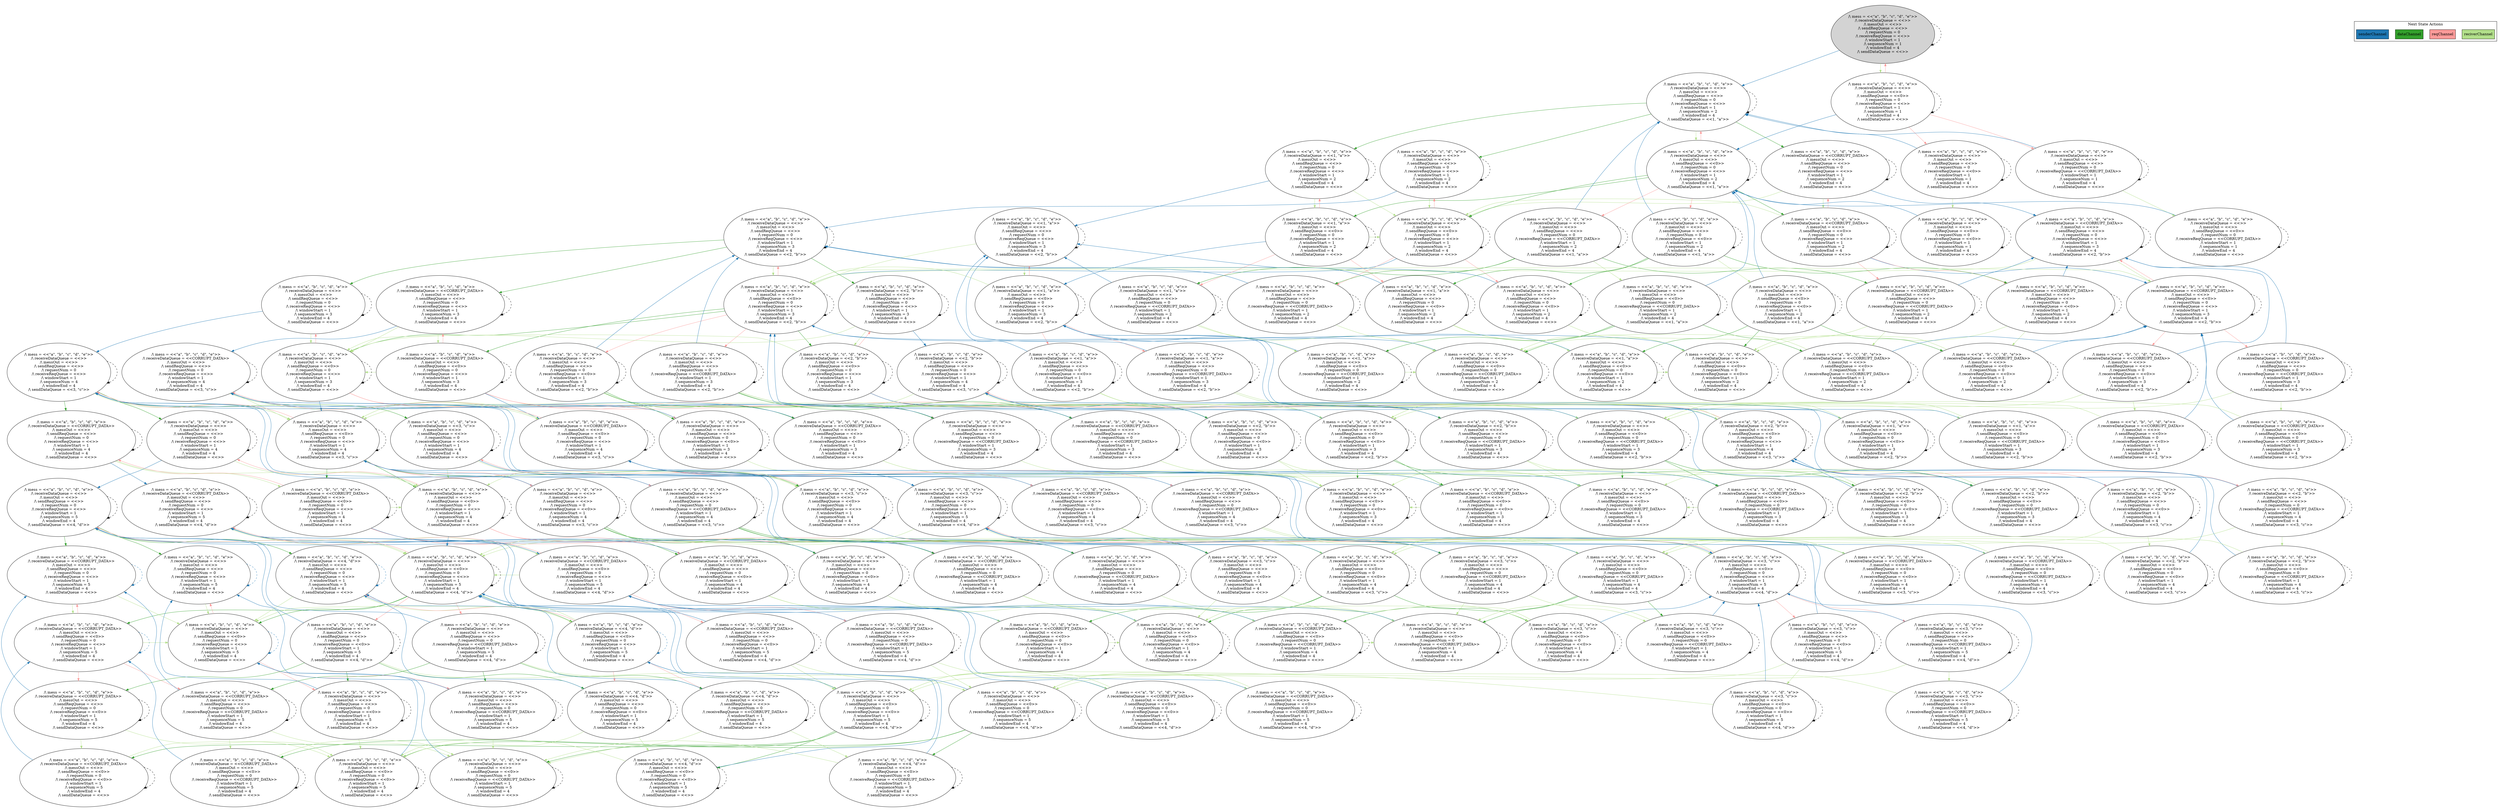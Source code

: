 strict digraph DiskGraph {
edge [colorscheme="paired12"]
nodesep=0.35;
subgraph cluster_graph {
color="white";
1425273835917925225 [label="/\\ mess = <<\"a\", \"b\", \"c\", \"d\", \"e\">>\n/\\ receiveDataQueue = <<>>\n/\\ messOut = <<>>\n/\\ sendReqQueue = <<>>\n/\\ requestNum = 0\n/\\ receiveReqQueue = <<>>\n/\\ windowStart = 1\n/\\ sequenceNum = 1\n/\\ windowEnd = 4\n/\\ sendDataQueue = <<>>",style = filled]
1425273835917925225 -> 7151654146134879174 [label="",color="2",fontcolor="2"];
7151654146134879174 [label="/\\ mess = <<\"a\", \"b\", \"c\", \"d\", \"e\">>\n/\\ receiveDataQueue = <<>>\n/\\ messOut = <<>>\n/\\ sendReqQueue = <<>>\n/\\ requestNum = 0\n/\\ receiveReqQueue = <<>>\n/\\ windowStart = 1\n/\\ sequenceNum = 2\n/\\ windowEnd = 4\n/\\ sendDataQueue = <<1, \"a\">>"];
1425273835917925225 -> 377130818357955602 [label="",color="3",fontcolor="3"];
377130818357955602 [label="/\\ mess = <<\"a\", \"b\", \"c\", \"d\", \"e\">>\n/\\ receiveDataQueue = <<>>\n/\\ messOut = <<>>\n/\\ sendReqQueue = <<0>>\n/\\ requestNum = 0\n/\\ receiveReqQueue = <<>>\n/\\ windowStart = 1\n/\\ sequenceNum = 1\n/\\ windowEnd = 4\n/\\ sendDataQueue = <<>>"];
1425273835917925225 -> 1425273835917925225 [style="dashed"];
7151654146134879174 -> 8166972070976453484 [label="",color="4",fontcolor="4"];
8166972070976453484 [label="/\\ mess = <<\"a\", \"b\", \"c\", \"d\", \"e\">>\n/\\ receiveDataQueue = <<1, \"a\">>\n/\\ messOut = <<>>\n/\\ sendReqQueue = <<>>\n/\\ requestNum = 0\n/\\ receiveReqQueue = <<>>\n/\\ windowStart = 1\n/\\ sequenceNum = 2\n/\\ windowEnd = 4\n/\\ sendDataQueue = <<>>"];
7151654146134879174 -> -672874460039566594 [label="",color="4",fontcolor="4"];
-672874460039566594 [label="/\\ mess = <<\"a\", \"b\", \"c\", \"d\", \"e\">>\n/\\ receiveDataQueue = <<CORRUPT_DATA>>\n/\\ messOut = <<>>\n/\\ sendReqQueue = <<>>\n/\\ requestNum = 0\n/\\ receiveReqQueue = <<>>\n/\\ windowStart = 1\n/\\ sequenceNum = 2\n/\\ windowEnd = 4\n/\\ sendDataQueue = <<>>"];
7151654146134879174 -> -5854664252519997826 [label="",color="4",fontcolor="4"];
-5854664252519997826 [label="/\\ mess = <<\"a\", \"b\", \"c\", \"d\", \"e\">>\n/\\ receiveDataQueue = <<>>\n/\\ messOut = <<>>\n/\\ sendReqQueue = <<>>\n/\\ requestNum = 0\n/\\ receiveReqQueue = <<>>\n/\\ windowStart = 1\n/\\ sequenceNum = 2\n/\\ windowEnd = 4\n/\\ sendDataQueue = <<>>"];
7151654146134879174 -> 5049665920476738590 [label="",color="3",fontcolor="3"];
5049665920476738590 [label="/\\ mess = <<\"a\", \"b\", \"c\", \"d\", \"e\">>\n/\\ receiveDataQueue = <<>>\n/\\ messOut = <<>>\n/\\ sendReqQueue = <<0>>\n/\\ requestNum = 0\n/\\ receiveReqQueue = <<>>\n/\\ windowStart = 1\n/\\ sequenceNum = 2\n/\\ windowEnd = 4\n/\\ sendDataQueue = <<1, \"a\">>"];
7151654146134879174 -> 7151654146134879174 [style="dashed"];
377130818357955602 -> -8286051609613228346 [label="",color="5",fontcolor="5"];
-8286051609613228346 [label="/\\ mess = <<\"a\", \"b\", \"c\", \"d\", \"e\">>\n/\\ receiveDataQueue = <<>>\n/\\ messOut = <<>>\n/\\ sendReqQueue = <<>>\n/\\ requestNum = 0\n/\\ receiveReqQueue = <<0>>\n/\\ windowStart = 1\n/\\ sequenceNum = 1\n/\\ windowEnd = 4\n/\\ sendDataQueue = <<>>"];
377130818357955602 -> -4501319251923933527 [label="",color="5",fontcolor="5"];
-4501319251923933527 [label="/\\ mess = <<\"a\", \"b\", \"c\", \"d\", \"e\">>\n/\\ receiveDataQueue = <<>>\n/\\ messOut = <<>>\n/\\ sendReqQueue = <<>>\n/\\ requestNum = 0\n/\\ receiveReqQueue = <<CORRUPT_DATA>>\n/\\ windowStart = 1\n/\\ sequenceNum = 1\n/\\ windowEnd = 4\n/\\ sendDataQueue = <<>>"];
377130818357955602 -> 1425273835917925225 [label="",color="5",fontcolor="5"];
8166972070976453484 -> 3918194506771028419 [label="",color="2",fontcolor="2"];
3918194506771028419 [label="/\\ mess = <<\"a\", \"b\", \"c\", \"d\", \"e\">>\n/\\ receiveDataQueue = <<1, \"a\">>\n/\\ messOut = <<>>\n/\\ sendReqQueue = <<>>\n/\\ requestNum = 0\n/\\ receiveReqQueue = <<>>\n/\\ windowStart = 1\n/\\ sequenceNum = 3\n/\\ windowEnd = 4\n/\\ sendDataQueue = <<2, \"b\">>"];
377130818357955602 -> 5049665920476738590 [label="",color="2",fontcolor="2"];
8166972070976453484 -> -5171174047773243131 [label="",color="3",fontcolor="3"];
-5171174047773243131 [label="/\\ mess = <<\"a\", \"b\", \"c\", \"d\", \"e\">>\n/\\ receiveDataQueue = <<>>\n/\\ messOut = <<>>\n/\\ sendReqQueue = <<0>>\n/\\ requestNum = 0\n/\\ receiveReqQueue = <<>>\n/\\ windowStart = 1\n/\\ sequenceNum = 2\n/\\ windowEnd = 4\n/\\ sendDataQueue = <<>>"];
8166972070976453484 -> 23729764338735023 [label="",color="3",fontcolor="3"];
23729764338735023 [label="/\\ mess = <<\"a\", \"b\", \"c\", \"d\", \"e\">>\n/\\ receiveDataQueue = <<1, \"a\">>\n/\\ messOut = <<>>\n/\\ sendReqQueue = <<0>>\n/\\ requestNum = 0\n/\\ receiveReqQueue = <<>>\n/\\ windowStart = 1\n/\\ sequenceNum = 2\n/\\ windowEnd = 4\n/\\ sendDataQueue = <<>>"];
377130818357955602 -> 377130818357955602 [style="dashed"];
8166972070976453484 -> 8166972070976453484 [style="dashed"];
-672874460039566594 -> -1435907011035763094 [label="",color="2",fontcolor="2"];
-1435907011035763094 [label="/\\ mess = <<\"a\", \"b\", \"c\", \"d\", \"e\">>\n/\\ receiveDataQueue = <<CORRUPT_DATA>>\n/\\ messOut = <<>>\n/\\ sendReqQueue = <<>>\n/\\ requestNum = 0\n/\\ receiveReqQueue = <<>>\n/\\ windowStart = 1\n/\\ sequenceNum = 3\n/\\ windowEnd = 4\n/\\ sendDataQueue = <<2, \"b\">>"];
-672874460039566594 -> -5171174047773243131 [label="",color="3",fontcolor="3"];
-672874460039566594 -> -8591767391483525536 [label="",color="3",fontcolor="3"];
-8591767391483525536 [label="/\\ mess = <<\"a\", \"b\", \"c\", \"d\", \"e\">>\n/\\ receiveDataQueue = <<CORRUPT_DATA>>\n/\\ messOut = <<>>\n/\\ sendReqQueue = <<0>>\n/\\ requestNum = 0\n/\\ receiveReqQueue = <<>>\n/\\ windowStart = 1\n/\\ sequenceNum = 2\n/\\ windowEnd = 4\n/\\ sendDataQueue = <<>>"];
-672874460039566594 -> -672874460039566594 [style="dashed"];
-5854664252519997826 -> 7549189148671650999 [label="",color="2",fontcolor="2"];
7549189148671650999 [label="/\\ mess = <<\"a\", \"b\", \"c\", \"d\", \"e\">>\n/\\ receiveDataQueue = <<>>\n/\\ messOut = <<>>\n/\\ sendReqQueue = <<>>\n/\\ requestNum = 0\n/\\ receiveReqQueue = <<>>\n/\\ windowStart = 1\n/\\ sequenceNum = 3\n/\\ windowEnd = 4\n/\\ sendDataQueue = <<2, \"b\">>"];
-5854664252519997826 -> -5171174047773243131 [label="",color="3",fontcolor="3"];
-5854664252519997826 -> -5854664252519997826 [style="dashed"];
5049665920476738590 -> 23729764338735023 [label="",color="4",fontcolor="4"];
5049665920476738590 -> -8591767391483525536 [label="",color="4",fontcolor="4"];
5049665920476738590 -> -5171174047773243131 [label="",color="4",fontcolor="4"];
5049665920476738590 -> -179324378076097934 [label="",color="5",fontcolor="5"];
-179324378076097934 [label="/\\ mess = <<\"a\", \"b\", \"c\", \"d\", \"e\">>\n/\\ receiveDataQueue = <<>>\n/\\ messOut = <<>>\n/\\ sendReqQueue = <<>>\n/\\ requestNum = 0\n/\\ receiveReqQueue = <<0>>\n/\\ windowStart = 1\n/\\ sequenceNum = 2\n/\\ windowEnd = 4\n/\\ sendDataQueue = <<1, \"a\">>"];
5049665920476738590 -> 114690691049435444 [label="",color="5",fontcolor="5"];
114690691049435444 [label="/\\ mess = <<\"a\", \"b\", \"c\", \"d\", \"e\">>\n/\\ receiveDataQueue = <<>>\n/\\ messOut = <<>>\n/\\ sendReqQueue = <<>>\n/\\ requestNum = 0\n/\\ receiveReqQueue = <<CORRUPT_DATA>>\n/\\ windowStart = 1\n/\\ sequenceNum = 2\n/\\ windowEnd = 4\n/\\ sendDataQueue = <<1, \"a\">>"];
-8286051609613228346 -> 7151654146134879174 [label="",color="2",fontcolor="2"];
5049665920476738590 -> 7151654146134879174 [label="",color="5",fontcolor="5"];
-8286051609613228346 -> 7151654146134879174 [label="",color="2",fontcolor="2"];
5049665920476738590 -> 5049665920476738590 [style="dashed"];
-8286051609613228346 -> -7254605198200426047 [label="",color="3",fontcolor="3"];
-7254605198200426047 [label="/\\ mess = <<\"a\", \"b\", \"c\", \"d\", \"e\">>\n/\\ receiveDataQueue = <<>>\n/\\ messOut = <<>>\n/\\ sendReqQueue = <<0>>\n/\\ requestNum = 0\n/\\ receiveReqQueue = <<0>>\n/\\ windowStart = 1\n/\\ sequenceNum = 1\n/\\ windowEnd = 4\n/\\ sendDataQueue = <<>>"];
-8286051609613228346 -> -8286051609613228346 [style="dashed"];
-4501319251923933527 -> 7151654146134879174 [label="",color="2",fontcolor="2"];
-4501319251923933527 -> 7151654146134879174 [label="",color="2",fontcolor="2"];
-4501319251923933527 -> -2893447272848232018 [label="",color="3",fontcolor="3"];
-2893447272848232018 [label="/\\ mess = <<\"a\", \"b\", \"c\", \"d\", \"e\">>\n/\\ receiveDataQueue = <<>>\n/\\ messOut = <<>>\n/\\ sendReqQueue = <<0>>\n/\\ requestNum = 0\n/\\ receiveReqQueue = <<CORRUPT_DATA>>\n/\\ windowStart = 1\n/\\ sequenceNum = 1\n/\\ windowEnd = 4\n/\\ sendDataQueue = <<>>"];
3918194506771028419 -> 5615945167257629551 [label="",color="3",fontcolor="3"];
5615945167257629551 [label="/\\ mess = <<\"a\", \"b\", \"c\", \"d\", \"e\">>\n/\\ receiveDataQueue = <<>>\n/\\ messOut = <<>>\n/\\ sendReqQueue = <<0>>\n/\\ requestNum = 0\n/\\ receiveReqQueue = <<>>\n/\\ windowStart = 1\n/\\ sequenceNum = 3\n/\\ windowEnd = 4\n/\\ sendDataQueue = <<2, \"b\">>"];
-4501319251923933527 -> -4501319251923933527 [style="dashed"];
3918194506771028419 -> 272447489298844070 [label="",color="3",fontcolor="3"];
272447489298844070 [label="/\\ mess = <<\"a\", \"b\", \"c\", \"d\", \"e\">>\n/\\ receiveDataQueue = <<1, \"a\">>\n/\\ messOut = <<>>\n/\\ sendReqQueue = <<0>>\n/\\ requestNum = 0\n/\\ receiveReqQueue = <<>>\n/\\ windowStart = 1\n/\\ sequenceNum = 3\n/\\ windowEnd = 4\n/\\ sendDataQueue = <<2, \"b\">>"];
3918194506771028419 -> 3918194506771028419 [style="dashed"];
-5171174047773243131 -> 3460344612133462993 [label="",color="5",fontcolor="5"];
3460344612133462993 [label="/\\ mess = <<\"a\", \"b\", \"c\", \"d\", \"e\">>\n/\\ receiveDataQueue = <<>>\n/\\ messOut = <<>>\n/\\ sendReqQueue = <<>>\n/\\ requestNum = 0\n/\\ receiveReqQueue = <<0>>\n/\\ windowStart = 1\n/\\ sequenceNum = 2\n/\\ windowEnd = 4\n/\\ sendDataQueue = <<>>"];
-5171174047773243131 -> 8975536740343718846 [label="",color="5",fontcolor="5"];
8975536740343718846 [label="/\\ mess = <<\"a\", \"b\", \"c\", \"d\", \"e\">>\n/\\ receiveDataQueue = <<>>\n/\\ messOut = <<>>\n/\\ sendReqQueue = <<>>\n/\\ requestNum = 0\n/\\ receiveReqQueue = <<CORRUPT_DATA>>\n/\\ windowStart = 1\n/\\ sequenceNum = 2\n/\\ windowEnd = 4\n/\\ sendDataQueue = <<>>"];
-5171174047773243131 -> -5854664252519997826 [label="",color="5",fontcolor="5"];
-5171174047773243131 -> 5615945167257629551 [label="",color="2",fontcolor="2"];
-5171174047773243131 -> -5171174047773243131 [style="dashed"];
23729764338735023 -> -8616055049750790789 [label="",color="5",fontcolor="5"];
-8616055049750790789 [label="/\\ mess = <<\"a\", \"b\", \"c\", \"d\", \"e\">>\n/\\ receiveDataQueue = <<1, \"a\">>\n/\\ messOut = <<>>\n/\\ sendReqQueue = <<>>\n/\\ requestNum = 0\n/\\ receiveReqQueue = <<0>>\n/\\ windowStart = 1\n/\\ sequenceNum = 2\n/\\ windowEnd = 4\n/\\ sendDataQueue = <<>>"];
23729764338735023 -> -4258292406372926188 [label="",color="5",fontcolor="5"];
-4258292406372926188 [label="/\\ mess = <<\"a\", \"b\", \"c\", \"d\", \"e\">>\n/\\ receiveDataQueue = <<1, \"a\">>\n/\\ messOut = <<>>\n/\\ sendReqQueue = <<>>\n/\\ requestNum = 0\n/\\ receiveReqQueue = <<CORRUPT_DATA>>\n/\\ windowStart = 1\n/\\ sequenceNum = 2\n/\\ windowEnd = 4\n/\\ sendDataQueue = <<>>"];
23729764338735023 -> 8166972070976453484 [label="",color="5",fontcolor="5"];
23729764338735023 -> 272447489298844070 [label="",color="2",fontcolor="2"];
23729764338735023 -> -5171174047773243131 [label="",color="3",fontcolor="3"];
23729764338735023 -> 23729764338735023 [style="dashed"];
-1435907011035763094 -> 5615945167257629551 [label="",color="3",fontcolor="3"];
-1435907011035763094 -> -3123094346608471245 [label="",color="3",fontcolor="3"];
-3123094346608471245 [label="/\\ mess = <<\"a\", \"b\", \"c\", \"d\", \"e\">>\n/\\ receiveDataQueue = <<CORRUPT_DATA>>\n/\\ messOut = <<>>\n/\\ sendReqQueue = <<0>>\n/\\ requestNum = 0\n/\\ receiveReqQueue = <<>>\n/\\ windowStart = 1\n/\\ sequenceNum = 3\n/\\ windowEnd = 4\n/\\ sendDataQueue = <<2, \"b\">>"];
-1435907011035763094 -> -1435907011035763094 [style="dashed"];
-8591767391483525536 -> 70430975329316020 [label="",color="5",fontcolor="5"];
70430975329316020 [label="/\\ mess = <<\"a\", \"b\", \"c\", \"d\", \"e\">>\n/\\ receiveDataQueue = <<CORRUPT_DATA>>\n/\\ messOut = <<>>\n/\\ sendReqQueue = <<>>\n/\\ requestNum = 0\n/\\ receiveReqQueue = <<0>>\n/\\ windowStart = 1\n/\\ sequenceNum = 2\n/\\ windowEnd = 4\n/\\ sendDataQueue = <<>>"];
-8591767391483525536 -> 5507944754856422619 [label="",color="5",fontcolor="5"];
5507944754856422619 [label="/\\ mess = <<\"a\", \"b\", \"c\", \"d\", \"e\">>\n/\\ receiveDataQueue = <<CORRUPT_DATA>>\n/\\ messOut = <<>>\n/\\ sendReqQueue = <<>>\n/\\ requestNum = 0\n/\\ receiveReqQueue = <<CORRUPT_DATA>>\n/\\ windowStart = 1\n/\\ sequenceNum = 2\n/\\ windowEnd = 4\n/\\ sendDataQueue = <<>>"];
-8591767391483525536 -> -672874460039566594 [label="",color="5",fontcolor="5"];
-8591767391483525536 -> -3123094346608471245 [label="",color="2",fontcolor="2"];
-8591767391483525536 -> -5171174047773243131 [label="",color="3",fontcolor="3"];
-8591767391483525536 -> -8591767391483525536 [style="dashed"];
7549189148671650999 -> 6561767715181011176 [label="",color="4",fontcolor="4"];
6561767715181011176 [label="/\\ mess = <<\"a\", \"b\", \"c\", \"d\", \"e\">>\n/\\ receiveDataQueue = <<2, \"b\">>\n/\\ messOut = <<>>\n/\\ sendReqQueue = <<>>\n/\\ requestNum = 0\n/\\ receiveReqQueue = <<>>\n/\\ windowStart = 1\n/\\ sequenceNum = 3\n/\\ windowEnd = 4\n/\\ sendDataQueue = <<>>"];
7549189148671650999 -> 6164701564172225738 [label="",color="4",fontcolor="4"];
6164701564172225738 [label="/\\ mess = <<\"a\", \"b\", \"c\", \"d\", \"e\">>\n/\\ receiveDataQueue = <<CORRUPT_DATA>>\n/\\ messOut = <<>>\n/\\ sendReqQueue = <<>>\n/\\ requestNum = 0\n/\\ receiveReqQueue = <<>>\n/\\ windowStart = 1\n/\\ sequenceNum = 3\n/\\ windowEnd = 4\n/\\ sendDataQueue = <<>>"];
-179324378076097934 -> -8616055049750790789 [label="",color="4",fontcolor="4"];
-179324378076097934 -> 70430975329316020 [label="",color="4",fontcolor="4"];
-179324378076097934 -> 3460344612133462993 [label="",color="4",fontcolor="4"];
-179324378076097934 -> 7151654146134879174 [label="",color="2",fontcolor="2"];
-179324378076097934 -> -6297692754206544761 [label="",color="3",fontcolor="3"];
-6297692754206544761 [label="/\\ mess = <<\"a\", \"b\", \"c\", \"d\", \"e\">>\n/\\ receiveDataQueue = <<>>\n/\\ messOut = <<>>\n/\\ sendReqQueue = <<0>>\n/\\ requestNum = 0\n/\\ receiveReqQueue = <<0>>\n/\\ windowStart = 1\n/\\ sequenceNum = 2\n/\\ windowEnd = 4\n/\\ sendDataQueue = <<1, \"a\">>"];
-179324378076097934 -> -179324378076097934 [style="dashed"];
7549189148671650999 -> 1000958788333828170 [label="",color="4",fontcolor="4"];
1000958788333828170 [label="/\\ mess = <<\"a\", \"b\", \"c\", \"d\", \"e\">>\n/\\ receiveDataQueue = <<>>\n/\\ messOut = <<>>\n/\\ sendReqQueue = <<>>\n/\\ requestNum = 0\n/\\ receiveReqQueue = <<>>\n/\\ windowStart = 1\n/\\ sequenceNum = 3\n/\\ windowEnd = 4\n/\\ sendDataQueue = <<>>"];
7549189148671650999 -> 5615945167257629551 [label="",color="3",fontcolor="3"];
114690691049435444 -> -4258292406372926188 [label="",color="4",fontcolor="4"];
114690691049435444 -> 5507944754856422619 [label="",color="4",fontcolor="4"];
114690691049435444 -> 8975536740343718846 [label="",color="4",fontcolor="4"];
7549189148671650999 -> 7549189148671650999 [style="dashed"];
114690691049435444 -> 7151654146134879174 [label="",color="2",fontcolor="2"];
114690691049435444 -> 6093236362826796993 [label="",color="3",fontcolor="3"];
6093236362826796993 [label="/\\ mess = <<\"a\", \"b\", \"c\", \"d\", \"e\">>\n/\\ receiveDataQueue = <<>>\n/\\ messOut = <<>>\n/\\ sendReqQueue = <<0>>\n/\\ requestNum = 0\n/\\ receiveReqQueue = <<CORRUPT_DATA>>\n/\\ windowStart = 1\n/\\ sequenceNum = 2\n/\\ windowEnd = 4\n/\\ sendDataQueue = <<1, \"a\">>"];
114690691049435444 -> 114690691049435444 [style="dashed"];
-2893447272848232018 -> 5049665920476738590 [label="",color="2",fontcolor="2"];
-7254605198200426047 -> 5049665920476738590 [label="",color="2",fontcolor="2"];
-2893447272848232018 -> 5049665920476738590 [label="",color="2",fontcolor="2"];
-7254605198200426047 -> 5049665920476738590 [label="",color="2",fontcolor="2"];
-2893447272848232018 -> -2893447272848232018 [style="dashed"];
-7254605198200426047 -> -7254605198200426047 [style="dashed"];
5615945167257629551 -> -8368546296971252671 [label="",color="4",fontcolor="4"];
-8368546296971252671 [label="/\\ mess = <<\"a\", \"b\", \"c\", \"d\", \"e\">>\n/\\ receiveDataQueue = <<2, \"b\">>\n/\\ messOut = <<>>\n/\\ sendReqQueue = <<0>>\n/\\ requestNum = 0\n/\\ receiveReqQueue = <<>>\n/\\ windowStart = 1\n/\\ sequenceNum = 3\n/\\ windowEnd = 4\n/\\ sendDataQueue = <<>>"];
272447489298844070 -> -5165346716005208118 [label="",color="5",fontcolor="5"];
-5165346716005208118 [label="/\\ mess = <<\"a\", \"b\", \"c\", \"d\", \"e\">>\n/\\ receiveDataQueue = <<1, \"a\">>\n/\\ messOut = <<>>\n/\\ sendReqQueue = <<>>\n/\\ requestNum = 0\n/\\ receiveReqQueue = <<0>>\n/\\ windowStart = 1\n/\\ sequenceNum = 3\n/\\ windowEnd = 4\n/\\ sendDataQueue = <<2, \"b\">>"];
5615945167257629551 -> 3163772430497374292 [label="",color="4",fontcolor="4"];
3163772430497374292 [label="/\\ mess = <<\"a\", \"b\", \"c\", \"d\", \"e\">>\n/\\ receiveDataQueue = <<CORRUPT_DATA>>\n/\\ messOut = <<>>\n/\\ sendReqQueue = <<0>>\n/\\ requestNum = 0\n/\\ receiveReqQueue = <<>>\n/\\ windowStart = 1\n/\\ sequenceNum = 3\n/\\ windowEnd = 4\n/\\ sendDataQueue = <<>>"];
272447489298844070 -> 4919232037735894156 [label="",color="5",fontcolor="5"];
4919232037735894156 [label="/\\ mess = <<\"a\", \"b\", \"c\", \"d\", \"e\">>\n/\\ receiveDataQueue = <<1, \"a\">>\n/\\ messOut = <<>>\n/\\ sendReqQueue = <<>>\n/\\ requestNum = 0\n/\\ receiveReqQueue = <<CORRUPT_DATA>>\n/\\ windowStart = 1\n/\\ sequenceNum = 3\n/\\ windowEnd = 4\n/\\ sendDataQueue = <<2, \"b\">>"];
272447489298844070 -> 3918194506771028419 [label="",color="5",fontcolor="5"];
5615945167257629551 -> 1952415773660983089 [label="",color="4",fontcolor="4"];
1952415773660983089 [label="/\\ mess = <<\"a\", \"b\", \"c\", \"d\", \"e\">>\n/\\ receiveDataQueue = <<>>\n/\\ messOut = <<>>\n/\\ sendReqQueue = <<0>>\n/\\ requestNum = 0\n/\\ receiveReqQueue = <<>>\n/\\ windowStart = 1\n/\\ sequenceNum = 3\n/\\ windowEnd = 4\n/\\ sendDataQueue = <<>>"];
272447489298844070 -> 5615945167257629551 [label="",color="3",fontcolor="3"];
272447489298844070 -> 272447489298844070 [style="dashed"];
5615945167257629551 -> -686458733895887613 [label="",color="5",fontcolor="5"];
-686458733895887613 [label="/\\ mess = <<\"a\", \"b\", \"c\", \"d\", \"e\">>\n/\\ receiveDataQueue = <<>>\n/\\ messOut = <<>>\n/\\ sendReqQueue = <<>>\n/\\ requestNum = 0\n/\\ receiveReqQueue = <<0>>\n/\\ windowStart = 1\n/\\ sequenceNum = 3\n/\\ windowEnd = 4\n/\\ sendDataQueue = <<2, \"b\">>"];
5615945167257629551 -> 751162798801991237 [label="",color="5",fontcolor="5"];
751162798801991237 [label="/\\ mess = <<\"a\", \"b\", \"c\", \"d\", \"e\">>\n/\\ receiveDataQueue = <<>>\n/\\ messOut = <<>>\n/\\ sendReqQueue = <<>>\n/\\ requestNum = 0\n/\\ receiveReqQueue = <<CORRUPT_DATA>>\n/\\ windowStart = 1\n/\\ sequenceNum = 3\n/\\ windowEnd = 4\n/\\ sendDataQueue = <<2, \"b\">>"];
5615945167257629551 -> 7549189148671650999 [label="",color="5",fontcolor="5"];
5615945167257629551 -> 5615945167257629551 [style="dashed"];
3460344612133462993 -> 7549189148671650999 [label="",color="2",fontcolor="2"];
3460344612133462993 -> 7549189148671650999 [label="",color="2",fontcolor="2"];
3460344612133462993 -> 2762375505999721686 [label="",color="3",fontcolor="3"];
2762375505999721686 [label="/\\ mess = <<\"a\", \"b\", \"c\", \"d\", \"e\">>\n/\\ receiveDataQueue = <<>>\n/\\ messOut = <<>>\n/\\ sendReqQueue = <<0>>\n/\\ requestNum = 0\n/\\ receiveReqQueue = <<0>>\n/\\ windowStart = 1\n/\\ sequenceNum = 2\n/\\ windowEnd = 4\n/\\ sendDataQueue = <<>>"];
3460344612133462993 -> 3460344612133462993 [style="dashed"];
8975536740343718846 -> 7549189148671650999 [label="",color="2",fontcolor="2"];
8975536740343718846 -> 7549189148671650999 [label="",color="2",fontcolor="2"];
8975536740343718846 -> 7701142066547078329 [label="",color="3",fontcolor="3"];
7701142066547078329 [label="/\\ mess = <<\"a\", \"b\", \"c\", \"d\", \"e\">>\n/\\ receiveDataQueue = <<>>\n/\\ messOut = <<>>\n/\\ sendReqQueue = <<0>>\n/\\ requestNum = 0\n/\\ receiveReqQueue = <<CORRUPT_DATA>>\n/\\ windowStart = 1\n/\\ sequenceNum = 2\n/\\ windowEnd = 4\n/\\ sendDataQueue = <<>>"];
8975536740343718846 -> 8975536740343718846 [style="dashed"];
-8616055049750790789 -> 3918194506771028419 [label="",color="2",fontcolor="2"];
-8616055049750790789 -> 3918194506771028419 [label="",color="2",fontcolor="2"];
-8616055049750790789 -> 2762375505999721686 [label="",color="3",fontcolor="3"];
-8616055049750790789 -> -1506839614405511464 [label="",color="3",fontcolor="3"];
-1506839614405511464 [label="/\\ mess = <<\"a\", \"b\", \"c\", \"d\", \"e\">>\n/\\ receiveDataQueue = <<1, \"a\">>\n/\\ messOut = <<>>\n/\\ sendReqQueue = <<0>>\n/\\ requestNum = 0\n/\\ receiveReqQueue = <<0>>\n/\\ windowStart = 1\n/\\ sequenceNum = 2\n/\\ windowEnd = 4\n/\\ sendDataQueue = <<>>"];
-8616055049750790789 -> -8616055049750790789 [style="dashed"];
-4258292406372926188 -> 3918194506771028419 [label="",color="2",fontcolor="2"];
-4258292406372926188 -> 3918194506771028419 [label="",color="2",fontcolor="2"];
-4258292406372926188 -> 7701142066547078329 [label="",color="3",fontcolor="3"];
-4258292406372926188 -> -6369005415780436297 [label="",color="3",fontcolor="3"];
-6369005415780436297 [label="/\\ mess = <<\"a\", \"b\", \"c\", \"d\", \"e\">>\n/\\ receiveDataQueue = <<1, \"a\">>\n/\\ messOut = <<>>\n/\\ sendReqQueue = <<0>>\n/\\ requestNum = 0\n/\\ receiveReqQueue = <<CORRUPT_DATA>>\n/\\ windowStart = 1\n/\\ sequenceNum = 2\n/\\ windowEnd = 4\n/\\ sendDataQueue = <<>>"];
-4258292406372926188 -> -4258292406372926188 [style="dashed"];
-3123094346608471245 -> 8015957869314880863 [label="",color="5",fontcolor="5"];
8015957869314880863 [label="/\\ mess = <<\"a\", \"b\", \"c\", \"d\", \"e\">>\n/\\ receiveDataQueue = <<CORRUPT_DATA>>\n/\\ messOut = <<>>\n/\\ sendReqQueue = <<>>\n/\\ requestNum = 0\n/\\ receiveReqQueue = <<0>>\n/\\ windowStart = 1\n/\\ sequenceNum = 3\n/\\ windowEnd = 4\n/\\ sendDataQueue = <<2, \"b\">>"];
-3123094346608471245 -> -7841900784009751015 [label="",color="5",fontcolor="5"];
-7841900784009751015 [label="/\\ mess = <<\"a\", \"b\", \"c\", \"d\", \"e\">>\n/\\ receiveDataQueue = <<CORRUPT_DATA>>\n/\\ messOut = <<>>\n/\\ sendReqQueue = <<>>\n/\\ requestNum = 0\n/\\ receiveReqQueue = <<CORRUPT_DATA>>\n/\\ windowStart = 1\n/\\ sequenceNum = 3\n/\\ windowEnd = 4\n/\\ sendDataQueue = <<2, \"b\">>"];
-3123094346608471245 -> -1435907011035763094 [label="",color="5",fontcolor="5"];
-3123094346608471245 -> 5615945167257629551 [label="",color="3",fontcolor="3"];
-3123094346608471245 -> -3123094346608471245 [style="dashed"];
70430975329316020 -> -1435907011035763094 [label="",color="2",fontcolor="2"];
70430975329316020 -> -1435907011035763094 [label="",color="2",fontcolor="2"];
70430975329316020 -> 2762375505999721686 [label="",color="3",fontcolor="3"];
70430975329316020 -> 2374194465617106155 [label="",color="3",fontcolor="3"];
2374194465617106155 [label="/\\ mess = <<\"a\", \"b\", \"c\", \"d\", \"e\">>\n/\\ receiveDataQueue = <<CORRUPT_DATA>>\n/\\ messOut = <<>>\n/\\ sendReqQueue = <<0>>\n/\\ requestNum = 0\n/\\ receiveReqQueue = <<0>>\n/\\ windowStart = 1\n/\\ sequenceNum = 2\n/\\ windowEnd = 4\n/\\ sendDataQueue = <<>>"];
70430975329316020 -> 70430975329316020 [style="dashed"];
6561767715181011176 -> -7439180805442355765 [label="",color="2",fontcolor="2"];
-7439180805442355765 [label="/\\ mess = <<\"a\", \"b\", \"c\", \"d\", \"e\">>\n/\\ receiveDataQueue = <<2, \"b\">>\n/\\ messOut = <<>>\n/\\ sendReqQueue = <<>>\n/\\ requestNum = 0\n/\\ receiveReqQueue = <<>>\n/\\ windowStart = 1\n/\\ sequenceNum = 4\n/\\ windowEnd = 4\n/\\ sendDataQueue = <<3, \"c\">>"];
6561767715181011176 -> 1952415773660983089 [label="",color="3",fontcolor="3"];
6561767715181011176 -> -8368546296971252671 [label="",color="3",fontcolor="3"];
6561767715181011176 -> 6561767715181011176 [style="dashed"];
5507944754856422619 -> -1435907011035763094 [label="",color="2",fontcolor="2"];
5507944754856422619 -> -1435907011035763094 [label="",color="2",fontcolor="2"];
5507944754856422619 -> 7701142066547078329 [label="",color="3",fontcolor="3"];
5507944754856422619 -> 7816220640797463684 [label="",color="3",fontcolor="3"];
7816220640797463684 [label="/\\ mess = <<\"a\", \"b\", \"c\", \"d\", \"e\">>\n/\\ receiveDataQueue = <<CORRUPT_DATA>>\n/\\ messOut = <<>>\n/\\ sendReqQueue = <<0>>\n/\\ requestNum = 0\n/\\ receiveReqQueue = <<CORRUPT_DATA>>\n/\\ windowStart = 1\n/\\ sequenceNum = 2\n/\\ windowEnd = 4\n/\\ sendDataQueue = <<>>"];
5507944754856422619 -> 5507944754856422619 [style="dashed"];
-6297692754206544761 -> -1506839614405511464 [label="",color="4",fontcolor="4"];
6164701564172225738 -> 4576305273021417717 [label="",color="2",fontcolor="2"];
4576305273021417717 [label="/\\ mess = <<\"a\", \"b\", \"c\", \"d\", \"e\">>\n/\\ receiveDataQueue = <<CORRUPT_DATA>>\n/\\ messOut = <<>>\n/\\ sendReqQueue = <<>>\n/\\ requestNum = 0\n/\\ receiveReqQueue = <<>>\n/\\ windowStart = 1\n/\\ sequenceNum = 4\n/\\ windowEnd = 4\n/\\ sendDataQueue = <<3, \"c\">>"];
-6297692754206544761 -> 2374194465617106155 [label="",color="4",fontcolor="4"];
-6297692754206544761 -> 2762375505999721686 [label="",color="4",fontcolor="4"];
6164701564172225738 -> 1952415773660983089 [label="",color="3",fontcolor="3"];
6164701564172225738 -> 3163772430497374292 [label="",color="3",fontcolor="3"];
-6297692754206544761 -> 5049665920476738590 [label="",color="2",fontcolor="2"];
6164701564172225738 -> 6164701564172225738 [style="dashed"];
-6297692754206544761 -> -6297692754206544761 [style="dashed"];
1000958788333828170 -> -4948060982178575832 [label="",color="2",fontcolor="2"];
-4948060982178575832 [label="/\\ mess = <<\"a\", \"b\", \"c\", \"d\", \"e\">>\n/\\ receiveDataQueue = <<>>\n/\\ messOut = <<>>\n/\\ sendReqQueue = <<>>\n/\\ requestNum = 0\n/\\ receiveReqQueue = <<>>\n/\\ windowStart = 1\n/\\ sequenceNum = 4\n/\\ windowEnd = 4\n/\\ sendDataQueue = <<3, \"c\">>"];
1000958788333828170 -> 1952415773660983089 [label="",color="3",fontcolor="3"];
1000958788333828170 -> 1000958788333828170 [style="dashed"];
6093236362826796993 -> -6369005415780436297 [label="",color="4",fontcolor="4"];
6093236362826796993 -> 7816220640797463684 [label="",color="4",fontcolor="4"];
6093236362826796993 -> 7701142066547078329 [label="",color="4",fontcolor="4"];
6093236362826796993 -> 5049665920476738590 [label="",color="2",fontcolor="2"];
6093236362826796993 -> 6093236362826796993 [style="dashed"];
-8368546296971252671 -> 280668993733854869 [label="",color="5",fontcolor="5"];
280668993733854869 [label="/\\ mess = <<\"a\", \"b\", \"c\", \"d\", \"e\">>\n/\\ receiveDataQueue = <<2, \"b\">>\n/\\ messOut = <<>>\n/\\ sendReqQueue = <<>>\n/\\ requestNum = 0\n/\\ receiveReqQueue = <<0>>\n/\\ windowStart = 1\n/\\ sequenceNum = 3\n/\\ windowEnd = 4\n/\\ sendDataQueue = <<>>"];
-8368546296971252671 -> 5723860710295357178 [label="",color="5",fontcolor="5"];
5723860710295357178 [label="/\\ mess = <<\"a\", \"b\", \"c\", \"d\", \"e\">>\n/\\ receiveDataQueue = <<2, \"b\">>\n/\\ messOut = <<>>\n/\\ sendReqQueue = <<>>\n/\\ requestNum = 0\n/\\ receiveReqQueue = <<CORRUPT_DATA>>\n/\\ windowStart = 1\n/\\ sequenceNum = 3\n/\\ windowEnd = 4\n/\\ sendDataQueue = <<>>"];
-8368546296971252671 -> 6561767715181011176 [label="",color="5",fontcolor="5"];
-5165346716005208118 -> 3918194506771028419 [label="",color="2",fontcolor="2"];
-5165346716005208118 -> -6673835709919876106 [label="",color="3",fontcolor="3"];
-6673835709919876106 [label="/\\ mess = <<\"a\", \"b\", \"c\", \"d\", \"e\">>\n/\\ receiveDataQueue = <<>>\n/\\ messOut = <<>>\n/\\ sendReqQueue = <<0>>\n/\\ requestNum = 0\n/\\ receiveReqQueue = <<0>>\n/\\ windowStart = 1\n/\\ sequenceNum = 3\n/\\ windowEnd = 4\n/\\ sendDataQueue = <<2, \"b\">>"];
-5165346716005208118 -> -2744048596829380285 [label="",color="3",fontcolor="3"];
-2744048596829380285 [label="/\\ mess = <<\"a\", \"b\", \"c\", \"d\", \"e\">>\n/\\ receiveDataQueue = <<1, \"a\">>\n/\\ messOut = <<>>\n/\\ sendReqQueue = <<0>>\n/\\ requestNum = 0\n/\\ receiveReqQueue = <<0>>\n/\\ windowStart = 1\n/\\ sequenceNum = 3\n/\\ windowEnd = 4\n/\\ sendDataQueue = <<2, \"b\">>"];
-5165346716005208118 -> -5165346716005208118 [style="dashed"];
-8368546296971252671 -> 2459210608875255130 [label="",color="2",fontcolor="2"];
2459210608875255130 [label="/\\ mess = <<\"a\", \"b\", \"c\", \"d\", \"e\">>\n/\\ receiveDataQueue = <<2, \"b\">>\n/\\ messOut = <<>>\n/\\ sendReqQueue = <<0>>\n/\\ requestNum = 0\n/\\ receiveReqQueue = <<>>\n/\\ windowStart = 1\n/\\ sequenceNum = 4\n/\\ windowEnd = 4\n/\\ sendDataQueue = <<3, \"c\">>"];
-8368546296971252671 -> 1952415773660983089 [label="",color="3",fontcolor="3"];
-8368546296971252671 -> -8368546296971252671 [style="dashed"];
3163772430497374292 -> -6638820636638623104 [label="",color="5",fontcolor="5"];
-6638820636638623104 [label="/\\ mess = <<\"a\", \"b\", \"c\", \"d\", \"e\">>\n/\\ receiveDataQueue = <<CORRUPT_DATA>>\n/\\ messOut = <<>>\n/\\ sendReqQueue = <<>>\n/\\ requestNum = 0\n/\\ receiveReqQueue = <<0>>\n/\\ windowStart = 1\n/\\ sequenceNum = 3\n/\\ windowEnd = 4\n/\\ sendDataQueue = <<>>"];
3163772430497374292 -> -1201276079376037137 [label="",color="5",fontcolor="5"];
-1201276079376037137 [label="/\\ mess = <<\"a\", \"b\", \"c\", \"d\", \"e\">>\n/\\ receiveDataQueue = <<CORRUPT_DATA>>\n/\\ messOut = <<>>\n/\\ sendReqQueue = <<>>\n/\\ requestNum = 0\n/\\ receiveReqQueue = <<CORRUPT_DATA>>\n/\\ windowStart = 1\n/\\ sequenceNum = 3\n/\\ windowEnd = 4\n/\\ sendDataQueue = <<>>"];
3163772430497374292 -> 6164701564172225738 [label="",color="5",fontcolor="5"];
3163772430497374292 -> 520277311033390508 [label="",color="2",fontcolor="2"];
520277311033390508 [label="/\\ mess = <<\"a\", \"b\", \"c\", \"d\", \"e\">>\n/\\ receiveDataQueue = <<CORRUPT_DATA>>\n/\\ messOut = <<>>\n/\\ sendReqQueue = <<0>>\n/\\ requestNum = 0\n/\\ receiveReqQueue = <<>>\n/\\ windowStart = 1\n/\\ sequenceNum = 4\n/\\ windowEnd = 4\n/\\ sendDataQueue = <<3, \"c\">>"];
3163772430497374292 -> 1952415773660983089 [label="",color="3",fontcolor="3"];
3163772430497374292 -> 3163772430497374292 [style="dashed"];
1952415773660983089 -> -7844832670129748507 [label="",color="5",fontcolor="5"];
-7844832670129748507 [label="/\\ mess = <<\"a\", \"b\", \"c\", \"d\", \"e\">>\n/\\ receiveDataQueue = <<>>\n/\\ messOut = <<>>\n/\\ sendReqQueue = <<>>\n/\\ requestNum = 0\n/\\ receiveReqQueue = <<0>>\n/\\ windowStart = 1\n/\\ sequenceNum = 3\n/\\ windowEnd = 4\n/\\ sendDataQueue = <<>>"];
1952415773660983089 -> -2329609729824209526 [label="",color="5",fontcolor="5"];
-2329609729824209526 [label="/\\ mess = <<\"a\", \"b\", \"c\", \"d\", \"e\">>\n/\\ receiveDataQueue = <<>>\n/\\ messOut = <<>>\n/\\ sendReqQueue = <<>>\n/\\ requestNum = 0\n/\\ receiveReqQueue = <<CORRUPT_DATA>>\n/\\ windowStart = 1\n/\\ sequenceNum = 3\n/\\ windowEnd = 4\n/\\ sendDataQueue = <<>>"];
1952415773660983089 -> 1000958788333828170 [label="",color="5",fontcolor="5"];
1952415773660983089 -> -7025836248082262544 [label="",color="2",fontcolor="2"];
-7025836248082262544 [label="/\\ mess = <<\"a\", \"b\", \"c\", \"d\", \"e\">>\n/\\ receiveDataQueue = <<>>\n/\\ messOut = <<>>\n/\\ sendReqQueue = <<0>>\n/\\ requestNum = 0\n/\\ receiveReqQueue = <<>>\n/\\ windowStart = 1\n/\\ sequenceNum = 4\n/\\ windowEnd = 4\n/\\ sendDataQueue = <<3, \"c\">>"];
1952415773660983089 -> 1952415773660983089 [style="dashed"];
4919232037735894156 -> 3918194506771028419 [label="",color="2",fontcolor="2"];
4919232037735894156 -> 6878221722346571952 [label="",color="3",fontcolor="3"];
6878221722346571952 [label="/\\ mess = <<\"a\", \"b\", \"c\", \"d\", \"e\">>\n/\\ receiveDataQueue = <<>>\n/\\ messOut = <<>>\n/\\ sendReqQueue = <<0>>\n/\\ requestNum = 0\n/\\ receiveReqQueue = <<CORRUPT_DATA>>\n/\\ windowStart = 1\n/\\ sequenceNum = 3\n/\\ windowEnd = 4\n/\\ sendDataQueue = <<2, \"b\">>"];
4919232037735894156 -> 2737820959433818629 [label="",color="3",fontcolor="3"];
2737820959433818629 [label="/\\ mess = <<\"a\", \"b\", \"c\", \"d\", \"e\">>\n/\\ receiveDataQueue = <<1, \"a\">>\n/\\ messOut = <<>>\n/\\ sendReqQueue = <<0>>\n/\\ requestNum = 0\n/\\ receiveReqQueue = <<CORRUPT_DATA>>\n/\\ windowStart = 1\n/\\ sequenceNum = 3\n/\\ windowEnd = 4\n/\\ sendDataQueue = <<2, \"b\">>"];
4919232037735894156 -> 4919232037735894156 [style="dashed"];
-686458733895887613 -> 280668993733854869 [label="",color="4",fontcolor="4"];
-686458733895887613 -> -6638820636638623104 [label="",color="4",fontcolor="4"];
751162798801991237 -> 5723860710295357178 [label="",color="4",fontcolor="4"];
751162798801991237 -> -1201276079376037137 [label="",color="4",fontcolor="4"];
751162798801991237 -> -2329609729824209526 [label="",color="4",fontcolor="4"];
751162798801991237 -> 7549189148671650999 [label="",color="2",fontcolor="2"];
751162798801991237 -> 6878221722346571952 [label="",color="3",fontcolor="3"];
751162798801991237 -> 751162798801991237 [style="dashed"];
2762375505999721686 -> 5615945167257629551 [label="",color="2",fontcolor="2"];
2762375505999721686 -> 5615945167257629551 [label="",color="2",fontcolor="2"];
2762375505999721686 -> 2762375505999721686 [style="dashed"];
7701142066547078329 -> 5615945167257629551 [label="",color="2",fontcolor="2"];
7701142066547078329 -> 5615945167257629551 [label="",color="2",fontcolor="2"];
7701142066547078329 -> 7701142066547078329 [style="dashed"];
-1506839614405511464 -> 272447489298844070 [label="",color="2",fontcolor="2"];
-1506839614405511464 -> 272447489298844070 [label="",color="2",fontcolor="2"];
-1506839614405511464 -> 2762375505999721686 [label="",color="3",fontcolor="3"];
-1506839614405511464 -> -1506839614405511464 [style="dashed"];
-6369005415780436297 -> 272447489298844070 [label="",color="2",fontcolor="2"];
-6369005415780436297 -> 272447489298844070 [label="",color="2",fontcolor="2"];
-6369005415780436297 -> 7701142066547078329 [label="",color="3",fontcolor="3"];
-6369005415780436297 -> -6369005415780436297 [style="dashed"];
8015957869314880863 -> -1435907011035763094 [label="",color="2",fontcolor="2"];
8015957869314880863 -> -6673835709919876106 [label="",color="3",fontcolor="3"];
8015957869314880863 -> 466097529558993546 [label="",color="3",fontcolor="3"];
466097529558993546 [label="/\\ mess = <<\"a\", \"b\", \"c\", \"d\", \"e\">>\n/\\ receiveDataQueue = <<CORRUPT_DATA>>\n/\\ messOut = <<>>\n/\\ sendReqQueue = <<0>>\n/\\ requestNum = 0\n/\\ receiveReqQueue = <<0>>\n/\\ windowStart = 1\n/\\ sequenceNum = 3\n/\\ windowEnd = 4\n/\\ sendDataQueue = <<2, \"b\">>"];
8015957869314880863 -> 8015957869314880863 [style="dashed"];
-7841900784009751015 -> -1435907011035763094 [label="",color="2",fontcolor="2"];
-7841900784009751015 -> 6878221722346571952 [label="",color="3",fontcolor="3"];
-7841900784009751015 -> -404630427589776948 [label="",color="3",fontcolor="3"];
-404630427589776948 [label="/\\ mess = <<\"a\", \"b\", \"c\", \"d\", \"e\">>\n/\\ receiveDataQueue = <<CORRUPT_DATA>>\n/\\ messOut = <<>>\n/\\ sendReqQueue = <<0>>\n/\\ requestNum = 0\n/\\ receiveReqQueue = <<CORRUPT_DATA>>\n/\\ windowStart = 1\n/\\ sequenceNum = 3\n/\\ windowEnd = 4\n/\\ sendDataQueue = <<2, \"b\">>"];
-7841900784009751015 -> -7841900784009751015 [style="dashed"];
2374194465617106155 -> -3123094346608471245 [label="",color="2",fontcolor="2"];
2374194465617106155 -> -3123094346608471245 [label="",color="2",fontcolor="2"];
2374194465617106155 -> 2762375505999721686 [label="",color="3",fontcolor="3"];
2374194465617106155 -> 2374194465617106155 [style="dashed"];
-7439180805442355765 -> -7025836248082262544 [label="",color="3",fontcolor="3"];
-7439180805442355765 -> 2459210608875255130 [label="",color="3",fontcolor="3"];
-7439180805442355765 -> -7439180805442355765 [style="dashed"];
7816220640797463684 -> -3123094346608471245 [label="",color="2",fontcolor="2"];
7816220640797463684 -> -3123094346608471245 [label="",color="2",fontcolor="2"];
7816220640797463684 -> 7701142066547078329 [label="",color="3",fontcolor="3"];
7816220640797463684 -> 7816220640797463684 [style="dashed"];
4576305273021417717 -> -7025836248082262544 [label="",color="3",fontcolor="3"];
4576305273021417717 -> 520277311033390508 [label="",color="3",fontcolor="3"];
4576305273021417717 -> 4576305273021417717 [style="dashed"];
-4948060982178575832 -> -6733225183636703447 [label="",color="4",fontcolor="4"];
-6733225183636703447 [label="/\\ mess = <<\"a\", \"b\", \"c\", \"d\", \"e\">>\n/\\ receiveDataQueue = <<3, \"c\">>\n/\\ messOut = <<>>\n/\\ sendReqQueue = <<>>\n/\\ requestNum = 0\n/\\ receiveReqQueue = <<>>\n/\\ windowStart = 1\n/\\ sequenceNum = 4\n/\\ windowEnd = 4\n/\\ sendDataQueue = <<>>"];
-4948060982178575832 -> -3112582294604918885 [label="",color="4",fontcolor="4"];
-3112582294604918885 [label="/\\ mess = <<\"a\", \"b\", \"c\", \"d\", \"e\">>\n/\\ receiveDataQueue = <<CORRUPT_DATA>>\n/\\ messOut = <<>>\n/\\ sendReqQueue = <<>>\n/\\ requestNum = 0\n/\\ receiveReqQueue = <<>>\n/\\ windowStart = 1\n/\\ sequenceNum = 4\n/\\ windowEnd = 4\n/\\ sendDataQueue = <<>>"];
-4948060982178575832 -> -8312352732554855653 [label="",color="4",fontcolor="4"];
-8312352732554855653 [label="/\\ mess = <<\"a\", \"b\", \"c\", \"d\", \"e\">>\n/\\ receiveDataQueue = <<>>\n/\\ messOut = <<>>\n/\\ sendReqQueue = <<>>\n/\\ requestNum = 0\n/\\ receiveReqQueue = <<>>\n/\\ windowStart = 1\n/\\ sequenceNum = 4\n/\\ windowEnd = 4\n/\\ sendDataQueue = <<>>"];
-4948060982178575832 -> -7025836248082262544 [label="",color="3",fontcolor="3"];
-4948060982178575832 -> -4948060982178575832 [style="dashed"];
280668993733854869 -> -7439180805442355765 [label="",color="2",fontcolor="2"];
280668993733854869 -> -7439180805442355765 [label="",color="2",fontcolor="2"];
280668993733854869 -> -8830997343849082142 [label="",color="3",fontcolor="3"];
-8830997343849082142 [label="/\\ mess = <<\"a\", \"b\", \"c\", \"d\", \"e\">>\n/\\ receiveDataQueue = <<>>\n/\\ messOut = <<>>\n/\\ sendReqQueue = <<0>>\n/\\ requestNum = 0\n/\\ receiveReqQueue = <<0>>\n/\\ windowStart = 1\n/\\ sequenceNum = 3\n/\\ windowEnd = 4\n/\\ sendDataQueue = <<>>"];
280668993733854869 -> 7909028200228109388 [label="",color="3",fontcolor="3"];
7909028200228109388 [label="/\\ mess = <<\"a\", \"b\", \"c\", \"d\", \"e\">>\n/\\ receiveDataQueue = <<2, \"b\">>\n/\\ messOut = <<>>\n/\\ sendReqQueue = <<0>>\n/\\ requestNum = 0\n/\\ receiveReqQueue = <<0>>\n/\\ windowStart = 1\n/\\ sequenceNum = 3\n/\\ windowEnd = 4\n/\\ sendDataQueue = <<>>"];
280668993733854869 -> 280668993733854869 [style="dashed"];
-686458733895887613 -> -7844832670129748507 [label="",color="4",fontcolor="4"];
-686458733895887613 -> 7549189148671650999 [label="",color="2",fontcolor="2"];
-686458733895887613 -> -6673835709919876106 [label="",color="3",fontcolor="3"];
-686458733895887613 -> -686458733895887613 [style="dashed"];
5723860710295357178 -> -7439180805442355765 [label="",color="2",fontcolor="2"];
5723860710295357178 -> -7439180805442355765 [label="",color="2",fontcolor="2"];
5723860710295357178 -> -3892270339950620019 [label="",color="3",fontcolor="3"];
-3892270339950620019 [label="/\\ mess = <<\"a\", \"b\", \"c\", \"d\", \"e\">>\n/\\ receiveDataQueue = <<>>\n/\\ messOut = <<>>\n/\\ sendReqQueue = <<0>>\n/\\ requestNum = 0\n/\\ receiveReqQueue = <<CORRUPT_DATA>>\n/\\ windowStart = 1\n/\\ sequenceNum = 3\n/\\ windowEnd = 4\n/\\ sendDataQueue = <<>>"];
5723860710295357178 -> 2398339655270792227 [label="",color="3",fontcolor="3"];
2398339655270792227 [label="/\\ mess = <<\"a\", \"b\", \"c\", \"d\", \"e\">>\n/\\ receiveDataQueue = <<2, \"b\">>\n/\\ messOut = <<>>\n/\\ sendReqQueue = <<0>>\n/\\ requestNum = 0\n/\\ receiveReqQueue = <<CORRUPT_DATA>>\n/\\ windowStart = 1\n/\\ sequenceNum = 3\n/\\ windowEnd = 4\n/\\ sendDataQueue = <<>>"];
5723860710295357178 -> 5723860710295357178 [style="dashed"];
-6673835709919876106 -> 7909028200228109388 [label="",color="4",fontcolor="4"];
-6673835709919876106 -> -8946745773968510241 [label="",color="4",fontcolor="4"];
-8946745773968510241 [label="/\\ mess = <<\"a\", \"b\", \"c\", \"d\", \"e\">>\n/\\ receiveDataQueue = <<CORRUPT_DATA>>\n/\\ messOut = <<>>\n/\\ sendReqQueue = <<0>>\n/\\ requestNum = 0\n/\\ receiveReqQueue = <<0>>\n/\\ windowStart = 1\n/\\ sequenceNum = 3\n/\\ windowEnd = 4\n/\\ sendDataQueue = <<>>"];
-6673835709919876106 -> -8830997343849082142 [label="",color="4",fontcolor="4"];
-2744048596829380285 -> 272447489298844070 [label="",color="2",fontcolor="2"];
-6673835709919876106 -> 5615945167257629551 [label="",color="2",fontcolor="2"];
-6673835709919876106 -> -6673835709919876106 [style="dashed"];
2459210608875255130 -> -7370648696637353162 [label="",color="5",fontcolor="5"];
-7370648696637353162 [label="/\\ mess = <<\"a\", \"b\", \"c\", \"d\", \"e\">>\n/\\ receiveDataQueue = <<2, \"b\">>\n/\\ messOut = <<>>\n/\\ sendReqQueue = <<>>\n/\\ requestNum = 0\n/\\ receiveReqQueue = <<0>>\n/\\ windowStart = 1\n/\\ sequenceNum = 4\n/\\ windowEnd = 4\n/\\ sendDataQueue = <<3, \"c\">>"];
2459210608875255130 -> 7323888670078103664 [label="",color="5",fontcolor="5"];
7323888670078103664 [label="/\\ mess = <<\"a\", \"b\", \"c\", \"d\", \"e\">>\n/\\ receiveDataQueue = <<2, \"b\">>\n/\\ messOut = <<>>\n/\\ sendReqQueue = <<>>\n/\\ requestNum = 0\n/\\ receiveReqQueue = <<CORRUPT_DATA>>\n/\\ windowStart = 1\n/\\ sequenceNum = 4\n/\\ windowEnd = 4\n/\\ sendDataQueue = <<3, \"c\">>"];
2459210608875255130 -> -7439180805442355765 [label="",color="5",fontcolor="5"];
2459210608875255130 -> -7025836248082262544 [label="",color="3",fontcolor="3"];
2459210608875255130 -> 2459210608875255130 [style="dashed"];
-2744048596829380285 -> -6673835709919876106 [label="",color="3",fontcolor="3"];
-2744048596829380285 -> -2744048596829380285 [style="dashed"];
-6638820636638623104 -> 4576305273021417717 [label="",color="2",fontcolor="2"];
-6638820636638623104 -> 4576305273021417717 [label="",color="2",fontcolor="2"];
-6638820636638623104 -> -8830997343849082142 [label="",color="3",fontcolor="3"];
-6638820636638623104 -> -8946745773968510241 [label="",color="3",fontcolor="3"];
-6638820636638623104 -> -6638820636638623104 [style="dashed"];
-1201276079376037137 -> 4576305273021417717 [label="",color="2",fontcolor="2"];
-1201276079376037137 -> 4576305273021417717 [label="",color="2",fontcolor="2"];
-1201276079376037137 -> -3892270339950620019 [label="",color="3",fontcolor="3"];
-1201276079376037137 -> -3504688821052607824 [label="",color="3",fontcolor="3"];
-3504688821052607824 [label="/\\ mess = <<\"a\", \"b\", \"c\", \"d\", \"e\">>\n/\\ receiveDataQueue = <<CORRUPT_DATA>>\n/\\ messOut = <<>>\n/\\ sendReqQueue = <<0>>\n/\\ requestNum = 0\n/\\ receiveReqQueue = <<CORRUPT_DATA>>\n/\\ windowStart = 1\n/\\ sequenceNum = 3\n/\\ windowEnd = 4\n/\\ sendDataQueue = <<>>"];
-1201276079376037137 -> -1201276079376037137 [style="dashed"];
520277311033390508 -> -4850789673522785344 [label="",color="5",fontcolor="5"];
-4850789673522785344 [label="/\\ mess = <<\"a\", \"b\", \"c\", \"d\", \"e\">>\n/\\ receiveDataQueue = <<CORRUPT_DATA>>\n/\\ messOut = <<>>\n/\\ sendReqQueue = <<>>\n/\\ requestNum = 0\n/\\ receiveReqQueue = <<0>>\n/\\ windowStart = 1\n/\\ sequenceNum = 4\n/\\ windowEnd = 4\n/\\ sendDataQueue = <<3, \"c\">>"];
520277311033390508 -> 4664347681348776070 [label="",color="5",fontcolor="5"];
4664347681348776070 [label="/\\ mess = <<\"a\", \"b\", \"c\", \"d\", \"e\">>\n/\\ receiveDataQueue = <<CORRUPT_DATA>>\n/\\ messOut = <<>>\n/\\ sendReqQueue = <<>>\n/\\ requestNum = 0\n/\\ receiveReqQueue = <<CORRUPT_DATA>>\n/\\ windowStart = 1\n/\\ sequenceNum = 4\n/\\ windowEnd = 4\n/\\ sendDataQueue = <<3, \"c\">>"];
520277311033390508 -> 4576305273021417717 [label="",color="5",fontcolor="5"];
520277311033390508 -> -7025836248082262544 [label="",color="3",fontcolor="3"];
520277311033390508 -> 520277311033390508 [style="dashed"];
-7844832670129748507 -> -4948060982178575832 [label="",color="2",fontcolor="2"];
-7844832670129748507 -> -4948060982178575832 [label="",color="2",fontcolor="2"];
-7844832670129748507 -> -8830997343849082142 [label="",color="3",fontcolor="3"];
-7844832670129748507 -> -7844832670129748507 [style="dashed"];
-2329609729824209526 -> -4948060982178575832 [label="",color="2",fontcolor="2"];
-2329609729824209526 -> -4948060982178575832 [label="",color="2",fontcolor="2"];
-2329609729824209526 -> -3892270339950620019 [label="",color="3",fontcolor="3"];
-2329609729824209526 -> -2329609729824209526 [style="dashed"];
-7025836248082262544 -> 1366876687130631078 [label="",color="4",fontcolor="4"];
1366876687130631078 [label="/\\ mess = <<\"a\", \"b\", \"c\", \"d\", \"e\">>\n/\\ receiveDataQueue = <<3, \"c\">>\n/\\ messOut = <<>>\n/\\ sendReqQueue = <<0>>\n/\\ requestNum = 0\n/\\ receiveReqQueue = <<>>\n/\\ windowStart = 1\n/\\ sequenceNum = 4\n/\\ windowEnd = 4\n/\\ sendDataQueue = <<>>"];
-7025836248082262544 -> -6149819434717879547 [label="",color="4",fontcolor="4"];
-6149819434717879547 [label="/\\ mess = <<\"a\", \"b\", \"c\", \"d\", \"e\">>\n/\\ receiveDataQueue = <<CORRUPT_DATA>>\n/\\ messOut = <<>>\n/\\ sendReqQueue = <<0>>\n/\\ requestNum = 0\n/\\ receiveReqQueue = <<>>\n/\\ windowStart = 1\n/\\ sequenceNum = 4\n/\\ windowEnd = 4\n/\\ sendDataQueue = <<>>"];
-7025836248082262544 -> -7324869220468118432 [label="",color="4",fontcolor="4"];
-7324869220468118432 [label="/\\ mess = <<\"a\", \"b\", \"c\", \"d\", \"e\">>\n/\\ receiveDataQueue = <<>>\n/\\ messOut = <<>>\n/\\ sendReqQueue = <<0>>\n/\\ requestNum = 0\n/\\ receiveReqQueue = <<>>\n/\\ windowStart = 1\n/\\ sequenceNum = 4\n/\\ windowEnd = 4\n/\\ sendDataQueue = <<>>"];
-7025836248082262544 -> 2731954492963812252 [label="",color="5",fontcolor="5"];
2731954492963812252 [label="/\\ mess = <<\"a\", \"b\", \"c\", \"d\", \"e\">>\n/\\ receiveDataQueue = <<>>\n/\\ messOut = <<>>\n/\\ sendReqQueue = <<>>\n/\\ requestNum = 0\n/\\ receiveReqQueue = <<0>>\n/\\ windowStart = 1\n/\\ sequenceNum = 4\n/\\ windowEnd = 4\n/\\ sendDataQueue = <<3, \"c\">>"];
-7025836248082262544 -> -2739237654408425254 [label="",color="5",fontcolor="5"];
-2739237654408425254 [label="/\\ mess = <<\"a\", \"b\", \"c\", \"d\", \"e\">>\n/\\ receiveDataQueue = <<>>\n/\\ messOut = <<>>\n/\\ sendReqQueue = <<>>\n/\\ requestNum = 0\n/\\ receiveReqQueue = <<CORRUPT_DATA>>\n/\\ windowStart = 1\n/\\ sequenceNum = 4\n/\\ windowEnd = 4\n/\\ sendDataQueue = <<3, \"c\">>"];
-7025836248082262544 -> -4948060982178575832 [label="",color="5",fontcolor="5"];
-7025836248082262544 -> -7025836248082262544 [style="dashed"];
6878221722346571952 -> 2398339655270792227 [label="",color="4",fontcolor="4"];
6878221722346571952 -> -3504688821052607824 [label="",color="4",fontcolor="4"];
6878221722346571952 -> -3892270339950620019 [label="",color="4",fontcolor="4"];
6878221722346571952 -> 5615945167257629551 [label="",color="2",fontcolor="2"];
6878221722346571952 -> 6878221722346571952 [style="dashed"];
2737820959433818629 -> 272447489298844070 [label="",color="2",fontcolor="2"];
2737820959433818629 -> 6878221722346571952 [label="",color="3",fontcolor="3"];
2737820959433818629 -> 2737820959433818629 [style="dashed"];
466097529558993546 -> -3123094346608471245 [label="",color="2",fontcolor="2"];
466097529558993546 -> -6673835709919876106 [label="",color="3",fontcolor="3"];
466097529558993546 -> 466097529558993546 [style="dashed"];
-404630427589776948 -> -3123094346608471245 [label="",color="2",fontcolor="2"];
-404630427589776948 -> 6878221722346571952 [label="",color="3",fontcolor="3"];
-404630427589776948 -> -404630427589776948 [style="dashed"];
-6733225183636703447 -> -4030365568199728557 [label="",color="2",fontcolor="2"];
-4030365568199728557 [label="/\\ mess = <<\"a\", \"b\", \"c\", \"d\", \"e\">>\n/\\ receiveDataQueue = <<3, \"c\">>\n/\\ messOut = <<>>\n/\\ sendReqQueue = <<>>\n/\\ requestNum = 0\n/\\ receiveReqQueue = <<>>\n/\\ windowStart = 1\n/\\ sequenceNum = 5\n/\\ windowEnd = 4\n/\\ sendDataQueue = <<4, \"d\">>"];
-6733225183636703447 -> -7324869220468118432 [label="",color="3",fontcolor="3"];
-6733225183636703447 -> 1366876687130631078 [label="",color="3",fontcolor="3"];
-6733225183636703447 -> -6733225183636703447 [style="dashed"];
-3112582294604918885 -> 4918050417008826080 [label="",color="2",fontcolor="2"];
4918050417008826080 [label="/\\ mess = <<\"a\", \"b\", \"c\", \"d\", \"e\">>\n/\\ receiveDataQueue = <<CORRUPT_DATA>>\n/\\ messOut = <<>>\n/\\ sendReqQueue = <<>>\n/\\ requestNum = 0\n/\\ receiveReqQueue = <<>>\n/\\ windowStart = 1\n/\\ sequenceNum = 5\n/\\ windowEnd = 4\n/\\ sendDataQueue = <<4, \"d\">>"];
-3112582294604918885 -> -7324869220468118432 [label="",color="3",fontcolor="3"];
-3112582294604918885 -> -6149819434717879547 [label="",color="3",fontcolor="3"];
-3112582294604918885 -> -3112582294604918885 [style="dashed"];
-8312352732554855653 -> -4569230116563774403 [label="",color="2",fontcolor="2"];
-4569230116563774403 [label="/\\ mess = <<\"a\", \"b\", \"c\", \"d\", \"e\">>\n/\\ receiveDataQueue = <<>>\n/\\ messOut = <<>>\n/\\ sendReqQueue = <<>>\n/\\ requestNum = 0\n/\\ receiveReqQueue = <<>>\n/\\ windowStart = 1\n/\\ sequenceNum = 5\n/\\ windowEnd = 4\n/\\ sendDataQueue = <<4, \"d\">>"];
-8312352732554855653 -> -7324869220468118432 [label="",color="3",fontcolor="3"];
-8312352732554855653 -> -8312352732554855653 [style="dashed"];
-8830997343849082142 -> -7025836248082262544 [label="",color="2",fontcolor="2"];
-8830997343849082142 -> -7025836248082262544 [label="",color="2",fontcolor="2"];
-8830997343849082142 -> -8830997343849082142 [style="dashed"];
7909028200228109388 -> 2459210608875255130 [label="",color="2",fontcolor="2"];
7909028200228109388 -> 2459210608875255130 [label="",color="2",fontcolor="2"];
7909028200228109388 -> -8830997343849082142 [label="",color="3",fontcolor="3"];
7909028200228109388 -> 7909028200228109388 [style="dashed"];
-3892270339950620019 -> -7025836248082262544 [label="",color="2",fontcolor="2"];
-3892270339950620019 -> -7025836248082262544 [label="",color="2",fontcolor="2"];
-3892270339950620019 -> -3892270339950620019 [style="dashed"];
2398339655270792227 -> 2459210608875255130 [label="",color="2",fontcolor="2"];
2398339655270792227 -> 2459210608875255130 [label="",color="2",fontcolor="2"];
2398339655270792227 -> -3892270339950620019 [label="",color="3",fontcolor="3"];
2398339655270792227 -> 2398339655270792227 [style="dashed"];
-8946745773968510241 -> 520277311033390508 [label="",color="2",fontcolor="2"];
-8946745773968510241 -> 520277311033390508 [label="",color="2",fontcolor="2"];
-8946745773968510241 -> -8830997343849082142 [label="",color="3",fontcolor="3"];
-8946745773968510241 -> -8946745773968510241 [style="dashed"];
-7370648696637353162 -> -7439180805442355765 [label="",color="2",fontcolor="2"];
-7370648696637353162 -> 8138332731523239273 [label="",color="3",fontcolor="3"];
8138332731523239273 [label="/\\ mess = <<\"a\", \"b\", \"c\", \"d\", \"e\">>\n/\\ receiveDataQueue = <<>>\n/\\ messOut = <<>>\n/\\ sendReqQueue = <<0>>\n/\\ requestNum = 0\n/\\ receiveReqQueue = <<0>>\n/\\ windowStart = 1\n/\\ sequenceNum = 4\n/\\ windowEnd = 4\n/\\ sendDataQueue = <<3, \"c\">>"];
-7370648696637353162 -> 5339025583976245208 [label="",color="3",fontcolor="3"];
5339025583976245208 [label="/\\ mess = <<\"a\", \"b\", \"c\", \"d\", \"e\">>\n/\\ receiveDataQueue = <<2, \"b\">>\n/\\ messOut = <<>>\n/\\ sendReqQueue = <<0>>\n/\\ requestNum = 0\n/\\ receiveReqQueue = <<0>>\n/\\ windowStart = 1\n/\\ sequenceNum = 4\n/\\ windowEnd = 4\n/\\ sendDataQueue = <<3, \"c\">>"];
-7370648696637353162 -> -7370648696637353162 [style="dashed"];
-3504688821052607824 -> 520277311033390508 [label="",color="2",fontcolor="2"];
-3504688821052607824 -> 520277311033390508 [label="",color="2",fontcolor="2"];
-3504688821052607824 -> -3892270339950620019 [label="",color="3",fontcolor="3"];
-3504688821052607824 -> -3504688821052607824 [style="dashed"];
-4850789673522785344 -> 4576305273021417717 [label="",color="2",fontcolor="2"];
7323888670078103664 -> -7439180805442355765 [label="",color="2",fontcolor="2"];
7323888670078103664 -> -8294305056973394385 [label="",color="3",fontcolor="3"];
-8294305056973394385 [label="/\\ mess = <<\"a\", \"b\", \"c\", \"d\", \"e\">>\n/\\ receiveDataQueue = <<>>\n/\\ messOut = <<>>\n/\\ sendReqQueue = <<0>>\n/\\ requestNum = 0\n/\\ receiveReqQueue = <<CORRUPT_DATA>>\n/\\ windowStart = 1\n/\\ sequenceNum = 4\n/\\ windowEnd = 4\n/\\ sendDataQueue = <<3, \"c\">>"];
7323888670078103664 -> -5328435082923408226 [label="",color="3",fontcolor="3"];
-5328435082923408226 [label="/\\ mess = <<\"a\", \"b\", \"c\", \"d\", \"e\">>\n/\\ receiveDataQueue = <<2, \"b\">>\n/\\ messOut = <<>>\n/\\ sendReqQueue = <<0>>\n/\\ requestNum = 0\n/\\ receiveReqQueue = <<CORRUPT_DATA>>\n/\\ windowStart = 1\n/\\ sequenceNum = 4\n/\\ windowEnd = 4\n/\\ sendDataQueue = <<3, \"c\">>"];
7323888670078103664 -> 7323888670078103664 [style="dashed"];
4664347681348776070 -> 4576305273021417717 [label="",color="2",fontcolor="2"];
4664347681348776070 -> -8294305056973394385 [label="",color="3",fontcolor="3"];
4664347681348776070 -> 3022647131740196691 [label="",color="3",fontcolor="3"];
3022647131740196691 [label="/\\ mess = <<\"a\", \"b\", \"c\", \"d\", \"e\">>\n/\\ receiveDataQueue = <<CORRUPT_DATA>>\n/\\ messOut = <<>>\n/\\ sendReqQueue = <<0>>\n/\\ requestNum = 0\n/\\ receiveReqQueue = <<CORRUPT_DATA>>\n/\\ windowStart = 1\n/\\ sequenceNum = 4\n/\\ windowEnd = 4\n/\\ sendDataQueue = <<3, \"c\">>"];
4664347681348776070 -> 4664347681348776070 [style="dashed"];
-4850789673522785344 -> 8138332731523239273 [label="",color="3",fontcolor="3"];
-4850789673522785344 -> -3033448728950920171 [label="",color="3",fontcolor="3"];
-3033448728950920171 [label="/\\ mess = <<\"a\", \"b\", \"c\", \"d\", \"e\">>\n/\\ receiveDataQueue = <<CORRUPT_DATA>>\n/\\ messOut = <<>>\n/\\ sendReqQueue = <<0>>\n/\\ requestNum = 0\n/\\ receiveReqQueue = <<0>>\n/\\ windowStart = 1\n/\\ sequenceNum = 4\n/\\ windowEnd = 4\n/\\ sendDataQueue = <<3, \"c\">>"];
-4850789673522785344 -> -4850789673522785344 [style="dashed"];
-6149819434717879547 -> 2494609656094116305 [label="",color="5",fontcolor="5"];
2494609656094116305 [label="/\\ mess = <<\"a\", \"b\", \"c\", \"d\", \"e\">>\n/\\ receiveDataQueue = <<CORRUPT_DATA>>\n/\\ messOut = <<>>\n/\\ sendReqQueue = <<>>\n/\\ requestNum = 0\n/\\ receiveReqQueue = <<0>>\n/\\ windowStart = 1\n/\\ sequenceNum = 4\n/\\ windowEnd = 4\n/\\ sendDataQueue = <<>>"];
-6149819434717879547 -> 7932171864598546878 [label="",color="5",fontcolor="5"];
7932171864598546878 [label="/\\ mess = <<\"a\", \"b\", \"c\", \"d\", \"e\">>\n/\\ receiveDataQueue = <<CORRUPT_DATA>>\n/\\ messOut = <<>>\n/\\ sendReqQueue = <<>>\n/\\ requestNum = 0\n/\\ receiveReqQueue = <<CORRUPT_DATA>>\n/\\ windowStart = 1\n/\\ sequenceNum = 4\n/\\ windowEnd = 4\n/\\ sendDataQueue = <<>>"];
-6149819434717879547 -> -3112582294604918885 [label="",color="5",fontcolor="5"];
-6149819434717879547 -> 9005586131322055609 [label="",color="2",fontcolor="2"];
9005586131322055609 [label="/\\ mess = <<\"a\", \"b\", \"c\", \"d\", \"e\">>\n/\\ receiveDataQueue = <<CORRUPT_DATA>>\n/\\ messOut = <<>>\n/\\ sendReqQueue = <<0>>\n/\\ requestNum = 0\n/\\ receiveReqQueue = <<>>\n/\\ windowStart = 1\n/\\ sequenceNum = 5\n/\\ windowEnd = 4\n/\\ sendDataQueue = <<4, \"d\">>"];
-6149819434717879547 -> -7324869220468118432 [label="",color="3",fontcolor="3"];
-6149819434717879547 -> -6149819434717879547 [style="dashed"];
-7324869220468118432 -> 1324348346695485108 [label="",color="5",fontcolor="5"];
1324348346695485108 [label="/\\ mess = <<\"a\", \"b\", \"c\", \"d\", \"e\">>\n/\\ receiveDataQueue = <<>>\n/\\ messOut = <<>>\n/\\ sendReqQueue = <<>>\n/\\ requestNum = 0\n/\\ receiveReqQueue = <<0>>\n/\\ windowStart = 1\n/\\ sequenceNum = 4\n/\\ windowEnd = 4\n/\\ sendDataQueue = <<>>"];
-7324869220468118432 -> 6839588800803915483 [label="",color="5",fontcolor="5"];
6839588800803915483 [label="/\\ mess = <<\"a\", \"b\", \"c\", \"d\", \"e\">>\n/\\ receiveDataQueue = <<>>\n/\\ messOut = <<>>\n/\\ sendReqQueue = <<>>\n/\\ requestNum = 0\n/\\ receiveReqQueue = <<CORRUPT_DATA>>\n/\\ windowStart = 1\n/\\ sequenceNum = 4\n/\\ windowEnd = 4\n/\\ sendDataQueue = <<>>"];
-7324869220468118432 -> -8312352732554855653 [label="",color="5",fontcolor="5"];
-7324869220468118432 -> -1892331518717867035 [label="",color="2",fontcolor="2"];
-1892331518717867035 [label="/\\ mess = <<\"a\", \"b\", \"c\", \"d\", \"e\">>\n/\\ receiveDataQueue = <<>>\n/\\ messOut = <<>>\n/\\ sendReqQueue = <<0>>\n/\\ requestNum = 0\n/\\ receiveReqQueue = <<>>\n/\\ windowStart = 1\n/\\ sequenceNum = 5\n/\\ windowEnd = 4\n/\\ sendDataQueue = <<4, \"d\">>"];
-7324869220468118432 -> -7324869220468118432 [style="dashed"];
1366876687130631078 -> -7295322771007458958 [label="",color="5",fontcolor="5"];
-7295322771007458958 [label="/\\ mess = <<\"a\", \"b\", \"c\", \"d\", \"e\">>\n/\\ receiveDataQueue = <<3, \"c\">>\n/\\ messOut = <<>>\n/\\ sendReqQueue = <<>>\n/\\ requestNum = 0\n/\\ receiveReqQueue = <<0>>\n/\\ windowStart = 1\n/\\ sequenceNum = 4\n/\\ windowEnd = 4\n/\\ sendDataQueue = <<>>"];
1366876687130631078 -> -3005078954780823267 [label="",color="5",fontcolor="5"];
-3005078954780823267 [label="/\\ mess = <<\"a\", \"b\", \"c\", \"d\", \"e\">>\n/\\ receiveDataQueue = <<3, \"c\">>\n/\\ messOut = <<>>\n/\\ sendReqQueue = <<>>\n/\\ requestNum = 0\n/\\ receiveReqQueue = <<CORRUPT_DATA>>\n/\\ windowStart = 1\n/\\ sequenceNum = 4\n/\\ windowEnd = 4\n/\\ sendDataQueue = <<>>"];
1366876687130631078 -> -6733225183636703447 [label="",color="5",fontcolor="5"];
1366876687130631078 -> 590052988643777902 [label="",color="2",fontcolor="2"];
590052988643777902 [label="/\\ mess = <<\"a\", \"b\", \"c\", \"d\", \"e\">>\n/\\ receiveDataQueue = <<3, \"c\">>\n/\\ messOut = <<>>\n/\\ sendReqQueue = <<0>>\n/\\ requestNum = 0\n/\\ receiveReqQueue = <<>>\n/\\ windowStart = 1\n/\\ sequenceNum = 5\n/\\ windowEnd = 4\n/\\ sendDataQueue = <<4, \"d\">>"];
2731954492963812252 -> -7295322771007458958 [label="",color="4",fontcolor="4"];
2731954492963812252 -> 2494609656094116305 [label="",color="4",fontcolor="4"];
1366876687130631078 -> -7324869220468118432 [label="",color="3",fontcolor="3"];
2731954492963812252 -> 1324348346695485108 [label="",color="4",fontcolor="4"];
1366876687130631078 -> 1366876687130631078 [style="dashed"];
2731954492963812252 -> -4948060982178575832 [label="",color="2",fontcolor="2"];
2731954492963812252 -> 8138332731523239273 [label="",color="3",fontcolor="3"];
2731954492963812252 -> 2731954492963812252 [style="dashed"];
-2739237654408425254 -> -3005078954780823267 [label="",color="4",fontcolor="4"];
-2739237654408425254 -> 7932171864598546878 [label="",color="4",fontcolor="4"];
-2739237654408425254 -> 6839588800803915483 [label="",color="4",fontcolor="4"];
-2739237654408425254 -> -4948060982178575832 [label="",color="2",fontcolor="2"];
-2739237654408425254 -> -8294305056973394385 [label="",color="3",fontcolor="3"];
-2739237654408425254 -> -2739237654408425254 [style="dashed"];
-4030365568199728557 -> -1892331518717867035 [label="",color="3",fontcolor="3"];
-4030365568199728557 -> 590052988643777902 [label="",color="3",fontcolor="3"];
-4030365568199728557 -> -4030365568199728557 [style="dashed"];
4918050417008826080 -> -1892331518717867035 [label="",color="3",fontcolor="3"];
4918050417008826080 -> 9005586131322055609 [label="",color="3",fontcolor="3"];
4918050417008826080 -> 4918050417008826080 [style="dashed"];
-4569230116563774403 -> 3736577853775368614 [label="",color="4",fontcolor="4"];
3736577853775368614 [label="/\\ mess = <<\"a\", \"b\", \"c\", \"d\", \"e\">>\n/\\ receiveDataQueue = <<4, \"d\">>\n/\\ messOut = <<>>\n/\\ sendReqQueue = <<>>\n/\\ requestNum = 0\n/\\ receiveReqQueue = <<>>\n/\\ windowStart = 1\n/\\ sequenceNum = 5\n/\\ windowEnd = 4\n/\\ sendDataQueue = <<>>"];
-4569230116563774403 -> 8640703114070469039 [label="",color="4",fontcolor="4"];
8640703114070469039 [label="/\\ mess = <<\"a\", \"b\", \"c\", \"d\", \"e\">>\n/\\ receiveDataQueue = <<CORRUPT_DATA>>\n/\\ messOut = <<>>\n/\\ sendReqQueue = <<>>\n/\\ requestNum = 0\n/\\ receiveReqQueue = <<>>\n/\\ windowStart = 1\n/\\ sequenceNum = 5\n/\\ windowEnd = 4\n/\\ sendDataQueue = <<>>"];
-4569230116563774403 -> 3422881317274950959 [label="",color="4",fontcolor="4"];
3422881317274950959 [label="/\\ mess = <<\"a\", \"b\", \"c\", \"d\", \"e\">>\n/\\ receiveDataQueue = <<>>\n/\\ messOut = <<>>\n/\\ sendReqQueue = <<>>\n/\\ requestNum = 0\n/\\ receiveReqQueue = <<>>\n/\\ windowStart = 1\n/\\ sequenceNum = 5\n/\\ windowEnd = 4\n/\\ sendDataQueue = <<>>"];
-4569230116563774403 -> -1892331518717867035 [label="",color="3",fontcolor="3"];
-4569230116563774403 -> -4569230116563774403 [style="dashed"];
8138332731523239273 -> -1140002645293376643 [label="",color="4",fontcolor="4"];
-1140002645293376643 [label="/\\ mess = <<\"a\", \"b\", \"c\", \"d\", \"e\">>\n/\\ receiveDataQueue = <<3, \"c\">>\n/\\ messOut = <<>>\n/\\ sendReqQueue = <<0>>\n/\\ requestNum = 0\n/\\ receiveReqQueue = <<0>>\n/\\ windowStart = 1\n/\\ sequenceNum = 4\n/\\ windowEnd = 4\n/\\ sendDataQueue = <<>>"];
8138332731523239273 -> 186423927961137550 [label="",color="4",fontcolor="4"];
186423927961137550 [label="/\\ mess = <<\"a\", \"b\", \"c\", \"d\", \"e\">>\n/\\ receiveDataQueue = <<CORRUPT_DATA>>\n/\\ messOut = <<>>\n/\\ sendReqQueue = <<0>>\n/\\ requestNum = 0\n/\\ receiveReqQueue = <<0>>\n/\\ windowStart = 1\n/\\ sequenceNum = 4\n/\\ windowEnd = 4\n/\\ sendDataQueue = <<>>"];
8138332731523239273 -> 302153739498000819 [label="",color="4",fontcolor="4"];
302153739498000819 [label="/\\ mess = <<\"a\", \"b\", \"c\", \"d\", \"e\">>\n/\\ receiveDataQueue = <<>>\n/\\ messOut = <<>>\n/\\ sendReqQueue = <<0>>\n/\\ requestNum = 0\n/\\ receiveReqQueue = <<0>>\n/\\ windowStart = 1\n/\\ sequenceNum = 4\n/\\ windowEnd = 4\n/\\ sendDataQueue = <<>>"];
8138332731523239273 -> -7025836248082262544 [label="",color="2",fontcolor="2"];
8138332731523239273 -> 8138332731523239273 [style="dashed"];
5339025583976245208 -> 2459210608875255130 [label="",color="2",fontcolor="2"];
5339025583976245208 -> 8138332731523239273 [label="",color="3",fontcolor="3"];
5339025583976245208 -> 5339025583976245208 [style="dashed"];
-8294305056973394385 -> -4852633368081655022 [label="",color="4",fontcolor="4"];
-4852633368081655022 [label="/\\ mess = <<\"a\", \"b\", \"c\", \"d\", \"e\">>\n/\\ receiveDataQueue = <<3, \"c\">>\n/\\ messOut = <<>>\n/\\ sendReqQueue = <<0>>\n/\\ requestNum = 0\n/\\ receiveReqQueue = <<CORRUPT_DATA>>\n/\\ windowStart = 1\n/\\ sequenceNum = 4\n/\\ windowEnd = 4\n/\\ sendDataQueue = <<>>"];
-8294305056973394385 -> 5628463347746796001 [label="",color="4",fontcolor="4"];
5628463347746796001 [label="/\\ mess = <<\"a\", \"b\", \"c\", \"d\", \"e\">>\n/\\ receiveDataQueue = <<CORRUPT_DATA>>\n/\\ messOut = <<>>\n/\\ sendReqQueue = <<0>>\n/\\ requestNum = 0\n/\\ receiveReqQueue = <<CORRUPT_DATA>>\n/\\ windowStart = 1\n/\\ sequenceNum = 4\n/\\ windowEnd = 4\n/\\ sendDataQueue = <<>>"];
-8294305056973394385 -> 5240898257199354332 [label="",color="4",fontcolor="4"];
5240898257199354332 [label="/\\ mess = <<\"a\", \"b\", \"c\", \"d\", \"e\">>\n/\\ receiveDataQueue = <<>>\n/\\ messOut = <<>>\n/\\ sendReqQueue = <<0>>\n/\\ requestNum = 0\n/\\ receiveReqQueue = <<CORRUPT_DATA>>\n/\\ windowStart = 1\n/\\ sequenceNum = 4\n/\\ windowEnd = 4\n/\\ sendDataQueue = <<>>"];
-8294305056973394385 -> -7025836248082262544 [label="",color="2",fontcolor="2"];
-8294305056973394385 -> -8294305056973394385 [style="dashed"];
-5328435082923408226 -> 2459210608875255130 [label="",color="2",fontcolor="2"];
-5328435082923408226 -> -8294305056973394385 [label="",color="3",fontcolor="3"];
-5328435082923408226 -> -5328435082923408226 [style="dashed"];
3022647131740196691 -> 520277311033390508 [label="",color="2",fontcolor="2"];
3022647131740196691 -> -8294305056973394385 [label="",color="3",fontcolor="3"];
3022647131740196691 -> 3022647131740196691 [style="dashed"];
-3033448728950920171 -> 520277311033390508 [label="",color="2",fontcolor="2"];
-3033448728950920171 -> 8138332731523239273 [label="",color="3",fontcolor="3"];
-3033448728950920171 -> -3033448728950920171 [style="dashed"];
2494609656094116305 -> 4918050417008826080 [label="",color="2",fontcolor="2"];
2494609656094116305 -> 4918050417008826080 [label="",color="2",fontcolor="2"];
2494609656094116305 -> 302153739498000819 [label="",color="3",fontcolor="3"];
2494609656094116305 -> 186423927961137550 [label="",color="3",fontcolor="3"];
2494609656094116305 -> 2494609656094116305 [style="dashed"];
7932171864598546878 -> 4918050417008826080 [label="",color="2",fontcolor="2"];
7932171864598546878 -> 4918050417008826080 [label="",color="2",fontcolor="2"];
7932171864598546878 -> 5240898257199354332 [label="",color="3",fontcolor="3"];
7932171864598546878 -> 5628463347746796001 [label="",color="3",fontcolor="3"];
7932171864598546878 -> 7932171864598546878 [style="dashed"];
9005586131322055609 -> -4076696833353642539 [label="",color="5",fontcolor="5"];
-4076696833353642539 [label="/\\ mess = <<\"a\", \"b\", \"c\", \"d\", \"e\">>\n/\\ receiveDataQueue = <<CORRUPT_DATA>>\n/\\ messOut = <<>>\n/\\ sendReqQueue = <<>>\n/\\ requestNum = 0\n/\\ receiveReqQueue = <<0>>\n/\\ windowStart = 1\n/\\ sequenceNum = 5\n/\\ windowEnd = 4\n/\\ sendDataQueue = <<4, \"d\">>"];
9005586131322055609 -> 4285516076663467667 [label="",color="5",fontcolor="5"];
4285516076663467667 [label="/\\ mess = <<\"a\", \"b\", \"c\", \"d\", \"e\">>\n/\\ receiveDataQueue = <<CORRUPT_DATA>>\n/\\ messOut = <<>>\n/\\ sendReqQueue = <<>>\n/\\ requestNum = 0\n/\\ receiveReqQueue = <<CORRUPT_DATA>>\n/\\ windowStart = 1\n/\\ sequenceNum = 5\n/\\ windowEnd = 4\n/\\ sendDataQueue = <<4, \"d\">>"];
9005586131322055609 -> 4918050417008826080 [label="",color="5",fontcolor="5"];
9005586131322055609 -> -1892331518717867035 [label="",color="3",fontcolor="3"];
9005586131322055609 -> 9005586131322055609 [style="dashed"];
1324348346695485108 -> -4569230116563774403 [label="",color="2",fontcolor="2"];
1324348346695485108 -> -4569230116563774403 [label="",color="2",fontcolor="2"];
1324348346695485108 -> 302153739498000819 [label="",color="3",fontcolor="3"];
1324348346695485108 -> 1324348346695485108 [style="dashed"];
6839588800803915483 -> -4569230116563774403 [label="",color="2",fontcolor="2"];
6839588800803915483 -> -4569230116563774403 [label="",color="2",fontcolor="2"];
6839588800803915483 -> 5240898257199354332 [label="",color="3",fontcolor="3"];
6839588800803915483 -> 6839588800803915483 [style="dashed"];
-1892331518717867035 -> -513069741264047472 [label="",color="4",fontcolor="4"];
-513069741264047472 [label="/\\ mess = <<\"a\", \"b\", \"c\", \"d\", \"e\">>\n/\\ receiveDataQueue = <<4, \"d\">>\n/\\ messOut = <<>>\n/\\ sendReqQueue = <<0>>\n/\\ requestNum = 0\n/\\ receiveReqQueue = <<>>\n/\\ windowStart = 1\n/\\ sequenceNum = 5\n/\\ windowEnd = 4\n/\\ sendDataQueue = <<>>"];
-1892331518717867035 -> 685497782445245745 [label="",color="4",fontcolor="4"];
685497782445245745 [label="/\\ mess = <<\"a\", \"b\", \"c\", \"d\", \"e\">>\n/\\ receiveDataQueue = <<CORRUPT_DATA>>\n/\\ messOut = <<>>\n/\\ sendReqQueue = <<0>>\n/\\ requestNum = 0\n/\\ receiveReqQueue = <<>>\n/\\ windowStart = 1\n/\\ sequenceNum = 5\n/\\ windowEnd = 4\n/\\ sendDataQueue = <<>>"];
-1892331518717867035 -> 4142402464007670356 [label="",color="4",fontcolor="4"];
4142402464007670356 [label="/\\ mess = <<\"a\", \"b\", \"c\", \"d\", \"e\">>\n/\\ receiveDataQueue = <<>>\n/\\ messOut = <<>>\n/\\ sendReqQueue = <<0>>\n/\\ requestNum = 0\n/\\ receiveReqQueue = <<>>\n/\\ windowStart = 1\n/\\ sequenceNum = 5\n/\\ windowEnd = 4\n/\\ sendDataQueue = <<>>"];
-1892331518717867035 -> 6785793830950432137 [label="",color="5",fontcolor="5"];
6785793830950432137 [label="/\\ mess = <<\"a\", \"b\", \"c\", \"d\", \"e\">>\n/\\ receiveDataQueue = <<>>\n/\\ messOut = <<>>\n/\\ sendReqQueue = <<>>\n/\\ requestNum = 0\n/\\ receiveReqQueue = <<0>>\n/\\ windowStart = 1\n/\\ sequenceNum = 5\n/\\ windowEnd = 4\n/\\ sendDataQueue = <<4, \"d\">>"];
-1892331518717867035 -> -6755851926213423409 [label="",color="5",fontcolor="5"];
-6755851926213423409 [label="/\\ mess = <<\"a\", \"b\", \"c\", \"d\", \"e\">>\n/\\ receiveDataQueue = <<>>\n/\\ messOut = <<>>\n/\\ sendReqQueue = <<>>\n/\\ requestNum = 0\n/\\ receiveReqQueue = <<CORRUPT_DATA>>\n/\\ windowStart = 1\n/\\ sequenceNum = 5\n/\\ windowEnd = 4\n/\\ sendDataQueue = <<4, \"d\">>"];
-1892331518717867035 -> -4569230116563774403 [label="",color="5",fontcolor="5"];
-1892331518717867035 -> -1892331518717867035 [style="dashed"];
-7295322771007458958 -> -4030365568199728557 [label="",color="2",fontcolor="2"];
-7295322771007458958 -> -4030365568199728557 [label="",color="2",fontcolor="2"];
-7295322771007458958 -> 302153739498000819 [label="",color="3",fontcolor="3"];
-3005078954780823267 -> -4030365568199728557 [label="",color="2",fontcolor="2"];
-7295322771007458958 -> -1140002645293376643 [label="",color="3",fontcolor="3"];
-3005078954780823267 -> -4030365568199728557 [label="",color="2",fontcolor="2"];
-7295322771007458958 -> -7295322771007458958 [style="dashed"];
-3005078954780823267 -> 5240898257199354332 [label="",color="3",fontcolor="3"];
-3005078954780823267 -> -4852633368081655022 [label="",color="3",fontcolor="3"];
-3005078954780823267 -> -3005078954780823267 [style="dashed"];
590052988643777902 -> -5501526164615152894 [label="",color="5",fontcolor="5"];
-5501526164615152894 [label="/\\ mess = <<\"a\", \"b\", \"c\", \"d\", \"e\">>\n/\\ receiveDataQueue = <<3, \"c\">>\n/\\ messOut = <<>>\n/\\ sendReqQueue = <<>>\n/\\ requestNum = 0\n/\\ receiveReqQueue = <<0>>\n/\\ windowStart = 1\n/\\ sequenceNum = 5\n/\\ windowEnd = 4\n/\\ sendDataQueue = <<4, \"d\">>"];
590052988643777902 -> 5742996505114433604 [label="",color="5",fontcolor="5"];
5742996505114433604 [label="/\\ mess = <<\"a\", \"b\", \"c\", \"d\", \"e\">>\n/\\ receiveDataQueue = <<3, \"c\">>\n/\\ messOut = <<>>\n/\\ sendReqQueue = <<>>\n/\\ requestNum = 0\n/\\ receiveReqQueue = <<CORRUPT_DATA>>\n/\\ windowStart = 1\n/\\ sequenceNum = 5\n/\\ windowEnd = 4\n/\\ sendDataQueue = <<4, \"d\">>"];
590052988643777902 -> -4030365568199728557 [label="",color="5",fontcolor="5"];
590052988643777902 -> -1892331518717867035 [label="",color="3",fontcolor="3"];
3736577853775368614 -> 3736577853775368614 [label="",color="2",fontcolor="2"];
3736577853775368614 -> 4142402464007670356 [label="",color="3",fontcolor="3"];
3736577853775368614 -> -513069741264047472 [label="",color="3",fontcolor="3"];
3736577853775368614 -> 3736577853775368614 [style="dashed"];
8640703114070469039 -> 8640703114070469039 [label="",color="2",fontcolor="2"];
8640703114070469039 -> 4142402464007670356 [label="",color="3",fontcolor="3"];
8640703114070469039 -> 685497782445245745 [label="",color="3",fontcolor="3"];
8640703114070469039 -> 8640703114070469039 [style="dashed"];
3422881317274950959 -> 3422881317274950959 [label="",color="2",fontcolor="2"];
3422881317274950959 -> 4142402464007670356 [label="",color="3",fontcolor="3"];
3422881317274950959 -> 3422881317274950959 [style="dashed"];
-1140002645293376643 -> 590052988643777902 [label="",color="2",fontcolor="2"];
-1140002645293376643 -> 590052988643777902 [label="",color="2",fontcolor="2"];
-1140002645293376643 -> 302153739498000819 [label="",color="3",fontcolor="3"];
-1140002645293376643 -> -1140002645293376643 [style="dashed"];
186423927961137550 -> 9005586131322055609 [label="",color="2",fontcolor="2"];
186423927961137550 -> 9005586131322055609 [label="",color="2",fontcolor="2"];
186423927961137550 -> 302153739498000819 [label="",color="3",fontcolor="3"];
186423927961137550 -> 186423927961137550 [style="dashed"];
302153739498000819 -> -1892331518717867035 [label="",color="2",fontcolor="2"];
302153739498000819 -> -1892331518717867035 [label="",color="2",fontcolor="2"];
302153739498000819 -> 302153739498000819 [style="dashed"];
-4852633368081655022 -> 590052988643777902 [label="",color="2",fontcolor="2"];
590052988643777902 -> 590052988643777902 [style="dashed"];
-4852633368081655022 -> 590052988643777902 [label="",color="2",fontcolor="2"];
-4852633368081655022 -> 5240898257199354332 [label="",color="3",fontcolor="3"];
-4852633368081655022 -> -4852633368081655022 [style="dashed"];
5628463347746796001 -> 9005586131322055609 [label="",color="2",fontcolor="2"];
5628463347746796001 -> 9005586131322055609 [label="",color="2",fontcolor="2"];
5628463347746796001 -> 5240898257199354332 [label="",color="3",fontcolor="3"];
5628463347746796001 -> 5628463347746796001 [style="dashed"];
5240898257199354332 -> -1892331518717867035 [label="",color="2",fontcolor="2"];
5240898257199354332 -> -1892331518717867035 [label="",color="2",fontcolor="2"];
5240898257199354332 -> 5240898257199354332 [style="dashed"];
-4076696833353642539 -> 4918050417008826080 [label="",color="2",fontcolor="2"];
-4076696833353642539 -> 807001035344515964 [label="",color="3",fontcolor="3"];
807001035344515964 [label="/\\ mess = <<\"a\", \"b\", \"c\", \"d\", \"e\">>\n/\\ receiveDataQueue = <<>>\n/\\ messOut = <<>>\n/\\ sendReqQueue = <<0>>\n/\\ requestNum = 0\n/\\ receiveReqQueue = <<0>>\n/\\ windowStart = 1\n/\\ sequenceNum = 5\n/\\ windowEnd = 4\n/\\ sendDataQueue = <<4, \"d\">>"];
-4076696833353642539 -> -5898264321159286272 [label="",color="3",fontcolor="3"];
-5898264321159286272 [label="/\\ mess = <<\"a\", \"b\", \"c\", \"d\", \"e\">>\n/\\ receiveDataQueue = <<CORRUPT_DATA>>\n/\\ messOut = <<>>\n/\\ sendReqQueue = <<0>>\n/\\ requestNum = 0\n/\\ receiveReqQueue = <<0>>\n/\\ windowStart = 1\n/\\ sequenceNum = 5\n/\\ windowEnd = 4\n/\\ sendDataQueue = <<4, \"d\">>"];
-4076696833353642539 -> -4076696833353642539 [style="dashed"];
4285516076663467667 -> 4918050417008826080 [label="",color="2",fontcolor="2"];
4285516076663467667 -> -637658655899357126 [label="",color="3",fontcolor="3"];
-637658655899357126 [label="/\\ mess = <<\"a\", \"b\", \"c\", \"d\", \"e\">>\n/\\ receiveDataQueue = <<>>\n/\\ messOut = <<>>\n/\\ sendReqQueue = <<0>>\n/\\ requestNum = 0\n/\\ receiveReqQueue = <<CORRUPT_DATA>>\n/\\ windowStart = 1\n/\\ sequenceNum = 5\n/\\ windowEnd = 4\n/\\ sendDataQueue = <<4, \"d\">>"];
4285516076663467667 -> 5922435989310001478 [label="",color="3",fontcolor="3"];
5922435989310001478 [label="/\\ mess = <<\"a\", \"b\", \"c\", \"d\", \"e\">>\n/\\ receiveDataQueue = <<CORRUPT_DATA>>\n/\\ messOut = <<>>\n/\\ sendReqQueue = <<0>>\n/\\ requestNum = 0\n/\\ receiveReqQueue = <<CORRUPT_DATA>>\n/\\ windowStart = 1\n/\\ sequenceNum = 5\n/\\ windowEnd = 4\n/\\ sendDataQueue = <<4, \"d\">>"];
4285516076663467667 -> 4285516076663467667 [style="dashed"];
-513069741264047472 -> 8131500110788122692 [label="",color="5",fontcolor="5"];
8131500110788122692 [label="/\\ mess = <<\"a\", \"b\", \"c\", \"d\", \"e\">>\n/\\ receiveDataQueue = <<4, \"d\">>\n/\\ messOut = <<>>\n/\\ sendReqQueue = <<>>\n/\\ requestNum = 0\n/\\ receiveReqQueue = <<0>>\n/\\ windowStart = 1\n/\\ sequenceNum = 5\n/\\ windowEnd = 4\n/\\ sendDataQueue = <<>>"];
-513069741264047472 -> 4346811809732368427 [label="",color="5",fontcolor="5"];
4346811809732368427 [label="/\\ mess = <<\"a\", \"b\", \"c\", \"d\", \"e\">>\n/\\ receiveDataQueue = <<4, \"d\">>\n/\\ messOut = <<>>\n/\\ sendReqQueue = <<>>\n/\\ requestNum = 0\n/\\ receiveReqQueue = <<CORRUPT_DATA>>\n/\\ windowStart = 1\n/\\ sequenceNum = 5\n/\\ windowEnd = 4\n/\\ sendDataQueue = <<>>"];
-513069741264047472 -> 3736577853775368614 [label="",color="5",fontcolor="5"];
-513069741264047472 -> -513069741264047472 [label="",color="2",fontcolor="2"];
-513069741264047472 -> 4142402464007670356 [label="",color="3",fontcolor="3"];
-513069741264047472 -> -513069741264047472 [style="dashed"];
685497782445245745 -> -9098765394930257947 [label="",color="5",fontcolor="5"];
-9098765394930257947 [label="/\\ mess = <<\"a\", \"b\", \"c\", \"d\", \"e\">>\n/\\ receiveDataQueue = <<CORRUPT_DATA>>\n/\\ messOut = <<>>\n/\\ sendReqQueue = <<>>\n/\\ requestNum = 0\n/\\ receiveReqQueue = <<0>>\n/\\ windowStart = 1\n/\\ sequenceNum = 5\n/\\ windowEnd = 4\n/\\ sendDataQueue = <<>>"];
685497782445245745 -> -3661233946981437558 [label="",color="5",fontcolor="5"];
-3661233946981437558 [label="/\\ mess = <<\"a\", \"b\", \"c\", \"d\", \"e\">>\n/\\ receiveDataQueue = <<CORRUPT_DATA>>\n/\\ messOut = <<>>\n/\\ sendReqQueue = <<>>\n/\\ requestNum = 0\n/\\ receiveReqQueue = <<CORRUPT_DATA>>\n/\\ windowStart = 1\n/\\ sequenceNum = 5\n/\\ windowEnd = 4\n/\\ sendDataQueue = <<>>"];
685497782445245745 -> 8640703114070469039 [label="",color="5",fontcolor="5"];
685497782445245745 -> 685497782445245745 [label="",color="2",fontcolor="2"];
685497782445245745 -> 4142402464007670356 [label="",color="3",fontcolor="3"];
685497782445245745 -> 685497782445245745 [style="dashed"];
4142402464007670356 -> -5673105500799606656 [label="",color="5",fontcolor="5"];
-5673105500799606656 [label="/\\ mess = <<\"a\", \"b\", \"c\", \"d\", \"e\">>\n/\\ receiveDataQueue = <<>>\n/\\ messOut = <<>>\n/\\ sendReqQueue = <<>>\n/\\ requestNum = 0\n/\\ receiveReqQueue = <<0>>\n/\\ windowStart = 1\n/\\ sequenceNum = 5\n/\\ windowEnd = 4\n/\\ sendDataQueue = <<>>"];
4142402464007670356 -> -157895841606590225 [label="",color="5",fontcolor="5"];
-157895841606590225 [label="/\\ mess = <<\"a\", \"b\", \"c\", \"d\", \"e\">>\n/\\ receiveDataQueue = <<>>\n/\\ messOut = <<>>\n/\\ sendReqQueue = <<>>\n/\\ requestNum = 0\n/\\ receiveReqQueue = <<CORRUPT_DATA>>\n/\\ windowStart = 1\n/\\ sequenceNum = 5\n/\\ windowEnd = 4\n/\\ sendDataQueue = <<>>"];
6785793830950432137 -> 8131500110788122692 [label="",color="4",fontcolor="4"];
4142402464007670356 -> 3422881317274950959 [label="",color="5",fontcolor="5"];
6785793830950432137 -> -9098765394930257947 [label="",color="4",fontcolor="4"];
6785793830950432137 -> -5673105500799606656 [label="",color="4",fontcolor="4"];
4142402464007670356 -> 4142402464007670356 [label="",color="2",fontcolor="2"];
4142402464007670356 -> 4142402464007670356 [style="dashed"];
6785793830950432137 -> -4569230116563774403 [label="",color="2",fontcolor="2"];
6785793830950432137 -> 807001035344515964 [label="",color="3",fontcolor="3"];
6785793830950432137 -> 6785793830950432137 [style="dashed"];
-6755851926213423409 -> 4346811809732368427 [label="",color="4",fontcolor="4"];
-6755851926213423409 -> -3661233946981437558 [label="",color="4",fontcolor="4"];
-6755851926213423409 -> -157895841606590225 [label="",color="4",fontcolor="4"];
-5501526164615152894 -> -4030365568199728557 [label="",color="2",fontcolor="2"];
-6755851926213423409 -> -4569230116563774403 [label="",color="2",fontcolor="2"];
-6755851926213423409 -> -637658655899357126 [label="",color="3",fontcolor="3"];
-6755851926213423409 -> -6755851926213423409 [style="dashed"];
-5501526164615152894 -> 807001035344515964 [label="",color="3",fontcolor="3"];
-5501526164615152894 -> 1010102700043200049 [label="",color="3",fontcolor="3"];
1010102700043200049 [label="/\\ mess = <<\"a\", \"b\", \"c\", \"d\", \"e\">>\n/\\ receiveDataQueue = <<3, \"c\">>\n/\\ messOut = <<>>\n/\\ sendReqQueue = <<0>>\n/\\ requestNum = 0\n/\\ receiveReqQueue = <<0>>\n/\\ windowStart = 1\n/\\ sequenceNum = 5\n/\\ windowEnd = 4\n/\\ sendDataQueue = <<4, \"d\">>"];
-5501526164615152894 -> -5501526164615152894 [style="dashed"];
5742996505114433604 -> -4030365568199728557 [label="",color="2",fontcolor="2"];
5742996505114433604 -> -637658655899357126 [label="",color="3",fontcolor="3"];
5742996505114433604 -> -1004015800127617673 [label="",color="3",fontcolor="3"];
-1004015800127617673 [label="/\\ mess = <<\"a\", \"b\", \"c\", \"d\", \"e\">>\n/\\ receiveDataQueue = <<3, \"c\">>\n/\\ messOut = <<>>\n/\\ sendReqQueue = <<0>>\n/\\ requestNum = 0\n/\\ receiveReqQueue = <<CORRUPT_DATA>>\n/\\ windowStart = 1\n/\\ sequenceNum = 5\n/\\ windowEnd = 4\n/\\ sendDataQueue = <<4, \"d\">>"];
5742996505114433604 -> 5742996505114433604 [style="dashed"];
807001035344515964 -> 308069426245271657 [label="",color="4",fontcolor="4"];
308069426245271657 [label="/\\ mess = <<\"a\", \"b\", \"c\", \"d\", \"e\">>\n/\\ receiveDataQueue = <<4, \"d\">>\n/\\ messOut = <<>>\n/\\ sendReqQueue = <<0>>\n/\\ requestNum = 0\n/\\ receiveReqQueue = <<0>>\n/\\ windowStart = 1\n/\\ sequenceNum = 5\n/\\ windowEnd = 4\n/\\ sendDataQueue = <<>>"];
807001035344515964 -> -6795266889188714566 [label="",color="4",fontcolor="4"];
-6795266889188714566 [label="/\\ mess = <<\"a\", \"b\", \"c\", \"d\", \"e\">>\n/\\ receiveDataQueue = <<CORRUPT_DATA>>\n/\\ messOut = <<>>\n/\\ sendReqQueue = <<0>>\n/\\ requestNum = 0\n/\\ receiveReqQueue = <<0>>\n/\\ windowStart = 1\n/\\ sequenceNum = 5\n/\\ windowEnd = 4\n/\\ sendDataQueue = <<>>"];
807001035344515964 -> -6407104467388663929 [label="",color="4",fontcolor="4"];
-6407104467388663929 [label="/\\ mess = <<\"a\", \"b\", \"c\", \"d\", \"e\">>\n/\\ receiveDataQueue = <<>>\n/\\ messOut = <<>>\n/\\ sendReqQueue = <<0>>\n/\\ requestNum = 0\n/\\ receiveReqQueue = <<0>>\n/\\ windowStart = 1\n/\\ sequenceNum = 5\n/\\ windowEnd = 4\n/\\ sendDataQueue = <<>>"];
807001035344515964 -> -1892331518717867035 [label="",color="2",fontcolor="2"];
-5898264321159286272 -> 9005586131322055609 [label="",color="2",fontcolor="2"];
807001035344515964 -> 807001035344515964 [style="dashed"];
-5898264321159286272 -> 807001035344515964 [label="",color="3",fontcolor="3"];
-5898264321159286272 -> -5898264321159286272 [style="dashed"];
-637658655899357126 -> 5245679308948848646 [label="",color="4",fontcolor="4"];
5245679308948848646 [label="/\\ mess = <<\"a\", \"b\", \"c\", \"d\", \"e\">>\n/\\ receiveDataQueue = <<4, \"d\">>\n/\\ messOut = <<>>\n/\\ sendReqQueue = <<0>>\n/\\ requestNum = 0\n/\\ receiveReqQueue = <<CORRUPT_DATA>>\n/\\ windowStart = 1\n/\\ sequenceNum = 5\n/\\ windowEnd = 4\n/\\ sendDataQueue = <<>>"];
-637658655899357126 -> -1353258229958731819 [label="",color="4",fontcolor="4"];
-1353258229958731819 [label="/\\ mess = <<\"a\", \"b\", \"c\", \"d\", \"e\">>\n/\\ receiveDataQueue = <<CORRUPT_DATA>>\n/\\ messOut = <<>>\n/\\ sendReqQueue = <<0>>\n/\\ requestNum = 0\n/\\ receiveReqQueue = <<CORRUPT_DATA>>\n/\\ windowStart = 1\n/\\ sequenceNum = 5\n/\\ windowEnd = 4\n/\\ sendDataQueue = <<>>"];
-637658655899357126 -> -1468320375858546712 [label="",color="4",fontcolor="4"];
-1468320375858546712 [label="/\\ mess = <<\"a\", \"b\", \"c\", \"d\", \"e\">>\n/\\ receiveDataQueue = <<>>\n/\\ messOut = <<>>\n/\\ sendReqQueue = <<0>>\n/\\ requestNum = 0\n/\\ receiveReqQueue = <<CORRUPT_DATA>>\n/\\ windowStart = 1\n/\\ sequenceNum = 5\n/\\ windowEnd = 4\n/\\ sendDataQueue = <<>>"];
-637658655899357126 -> -1892331518717867035 [label="",color="2",fontcolor="2"];
-637658655899357126 -> -637658655899357126 [style="dashed"];
5922435989310001478 -> 9005586131322055609 [label="",color="2",fontcolor="2"];
5922435989310001478 -> -637658655899357126 [label="",color="3",fontcolor="3"];
5922435989310001478 -> 5922435989310001478 [style="dashed"];
8131500110788122692 -> 3736577853775368614 [label="",color="2",fontcolor="2"];
8131500110788122692 -> 3736577853775368614 [label="",color="2",fontcolor="2"];
8131500110788122692 -> -6407104467388663929 [label="",color="3",fontcolor="3"];
8131500110788122692 -> 308069426245271657 [label="",color="3",fontcolor="3"];
8131500110788122692 -> 8131500110788122692 [style="dashed"];
4346811809732368427 -> 3736577853775368614 [label="",color="2",fontcolor="2"];
4346811809732368427 -> 3736577853775368614 [label="",color="2",fontcolor="2"];
4346811809732368427 -> -1468320375858546712 [label="",color="3",fontcolor="3"];
4346811809732368427 -> 5245679308948848646 [label="",color="3",fontcolor="3"];
4346811809732368427 -> 4346811809732368427 [style="dashed"];
-9098765394930257947 -> 8640703114070469039 [label="",color="2",fontcolor="2"];
-9098765394930257947 -> 8640703114070469039 [label="",color="2",fontcolor="2"];
-9098765394930257947 -> -6407104467388663929 [label="",color="3",fontcolor="3"];
-9098765394930257947 -> -6795266889188714566 [label="",color="3",fontcolor="3"];
-9098765394930257947 -> -9098765394930257947 [style="dashed"];
-3661233946981437558 -> 8640703114070469039 [label="",color="2",fontcolor="2"];
-3661233946981437558 -> 8640703114070469039 [label="",color="2",fontcolor="2"];
-3661233946981437558 -> -1468320375858546712 [label="",color="3",fontcolor="3"];
-3661233946981437558 -> -1353258229958731819 [label="",color="3",fontcolor="3"];
-3661233946981437558 -> -3661233946981437558 [style="dashed"];
-5673105500799606656 -> 3422881317274950959 [label="",color="2",fontcolor="2"];
-5673105500799606656 -> 3422881317274950959 [label="",color="2",fontcolor="2"];
-5673105500799606656 -> -6407104467388663929 [label="",color="3",fontcolor="3"];
-5673105500799606656 -> -5673105500799606656 [style="dashed"];
-157895841606590225 -> 3422881317274950959 [label="",color="2",fontcolor="2"];
-157895841606590225 -> 3422881317274950959 [label="",color="2",fontcolor="2"];
-157895841606590225 -> -1468320375858546712 [label="",color="3",fontcolor="3"];
-157895841606590225 -> -157895841606590225 [style="dashed"];
1010102700043200049 -> 590052988643777902 [label="",color="2",fontcolor="2"];
-1004015800127617673 -> 590052988643777902 [label="",color="2",fontcolor="2"];
1010102700043200049 -> 807001035344515964 [label="",color="3",fontcolor="3"];
-1004015800127617673 -> -637658655899357126 [label="",color="3",fontcolor="3"];
1010102700043200049 -> 1010102700043200049 [style="dashed"];
-1004015800127617673 -> -1004015800127617673 [style="dashed"];
308069426245271657 -> -513069741264047472 [label="",color="2",fontcolor="2"];
308069426245271657 -> -513069741264047472 [label="",color="2",fontcolor="2"];
308069426245271657 -> -6407104467388663929 [label="",color="3",fontcolor="3"];
308069426245271657 -> 308069426245271657 [style="dashed"];
-6795266889188714566 -> 685497782445245745 [label="",color="2",fontcolor="2"];
-6795266889188714566 -> 685497782445245745 [label="",color="2",fontcolor="2"];
-6795266889188714566 -> -6407104467388663929 [label="",color="3",fontcolor="3"];
-6795266889188714566 -> -6795266889188714566 [style="dashed"];
-6407104467388663929 -> 4142402464007670356 [label="",color="2",fontcolor="2"];
-6407104467388663929 -> 4142402464007670356 [label="",color="2",fontcolor="2"];
-6407104467388663929 -> -6407104467388663929 [style="dashed"];
5245679308948848646 -> -513069741264047472 [label="",color="2",fontcolor="2"];
5245679308948848646 -> -513069741264047472 [label="",color="2",fontcolor="2"];
5245679308948848646 -> -1468320375858546712 [label="",color="3",fontcolor="3"];
5245679308948848646 -> 5245679308948848646 [style="dashed"];
-1353258229958731819 -> 685497782445245745 [label="",color="2",fontcolor="2"];
-1353258229958731819 -> 685497782445245745 [label="",color="2",fontcolor="2"];
-1353258229958731819 -> -1468320375858546712 [label="",color="3",fontcolor="3"];
-1353258229958731819 -> -1353258229958731819 [style="dashed"];
-1468320375858546712 -> 4142402464007670356 [label="",color="2",fontcolor="2"];
-1468320375858546712 -> 4142402464007670356 [label="",color="2",fontcolor="2"];
-1468320375858546712 -> -1468320375858546712 [style="dashed"];
{rank = same; 1425273835917925225;}
{rank = same; 7151654146134879174;377130818357955602;}
{rank = same; -672874460039566594;-5854664252519997826;-8286051609613228346;5049665920476738590;-4501319251923933527;8166972070976453484;}
{rank = same; 23729764338735023;-8591767391483525536;-2893447272848232018;-5171174047773243131;7549189148671650999;-179324378076097934;114690691049435444;3918194506771028419;-1435907011035763094;-7254605198200426047;}
{rank = same; -6297692754206544761;3460344612133462993;-8616055049750790789;70430975329316020;-4258292406372926188;5507944754856422619;6164701564172225738;1000958788333828170;8975536740343718846;5615945167257629551;6093236362826796993;272447489298844070;-3123094346608471245;6561767715181011176;}
{rank = same; 4576305273021417717;-6369005415780436297;-7439180805442355765;-7841900784009751015;3163772430497374292;751162798801991237;4919232037735894156;1952415773660983089;-1506839614405511464;7816220640797463684;7701142066547078329;8015957869314880863;-8368546296971252671;-686458733895887613;2762375505999721686;-4948060982178575832;-5165346716005208118;2374194465617106155;}
{rank = same; -1201276079376037137;-2329609729824209526;6878221722346571952;-6733225183636703447;466097529558993546;-2744048596829380285;-7844832670129748507;-6638820636638623104;5723860710295357178;-3112582294604918885;-8312352732554855653;520277311033390508;-6673835709919876106;-7025836248082262544;-404630427589776948;280668993733854869;2459210608875255130;2737820959433818629;}
{rank = same; 7323888670078103664;-4030365568199728557;-2739237654408425254;4664347681348776070;4918050417008826080;1366876687130631078;-8830997343849082142;-4569230116563774403;-7370648696637353162;7909028200228109388;-6149819434717879547;2731954492963812252;-8946745773968510241;-7324869220468118432;-3504688821052607824;-4850789673522785344;2398339655270792227;-3892270339950620019;}
{rank = same; 3736577853775368614;-3005078954780823267;-3033448728950920171;-5328435082923408226;-8294305056973394385;590052988643777902;-7295322771007458958;1324348346695485108;-1892331518717867035;2494609656094116305;3022647131740196691;8138332731523239273;5339025583976245208;7932171864598546878;8640703114070469039;3422881317274950959;9005586131322055609;6839588800803915483;}
{rank = same; 4285516076663467667;5240898257199354332;5628463347746796001;-5501526164615152894;186423927961137550;-513069741264047472;302153739498000819;-6755851926213423409;-4076696833353642539;5742996505114433604;-4852633368081655022;-1140002645293376643;685497782445245745;6785793830950432137;4142402464007670356;}
{rank = same; 807001035344515964;-637658655899357126;4346811809732368427;-3661233946981437558;1010102700043200049;-157895841606590225;-1004015800127617673;-5673105500799606656;8131500110788122692;-9098765394930257947;-5898264321159286272;5922435989310001478;}
{rank = same; 5245679308948848646;-6795266889188714566;-6407104467388663929;-1468320375858546712;-1353258229958731819;308069426245271657;}
}
subgraph cluster_legend {graph[style=bold];label = "Next State Actions" style="solid"
node [ labeljust="l",colorscheme="paired12",style=filled,shape=record ]
reciverChannel [label="reciverChannel",fillcolor=3]
reqChannel [label="reqChannel",fillcolor=5]
dataChannel [label="dataChannel",fillcolor=4]
senderChannel [label="senderChannel",fillcolor=2]
}}